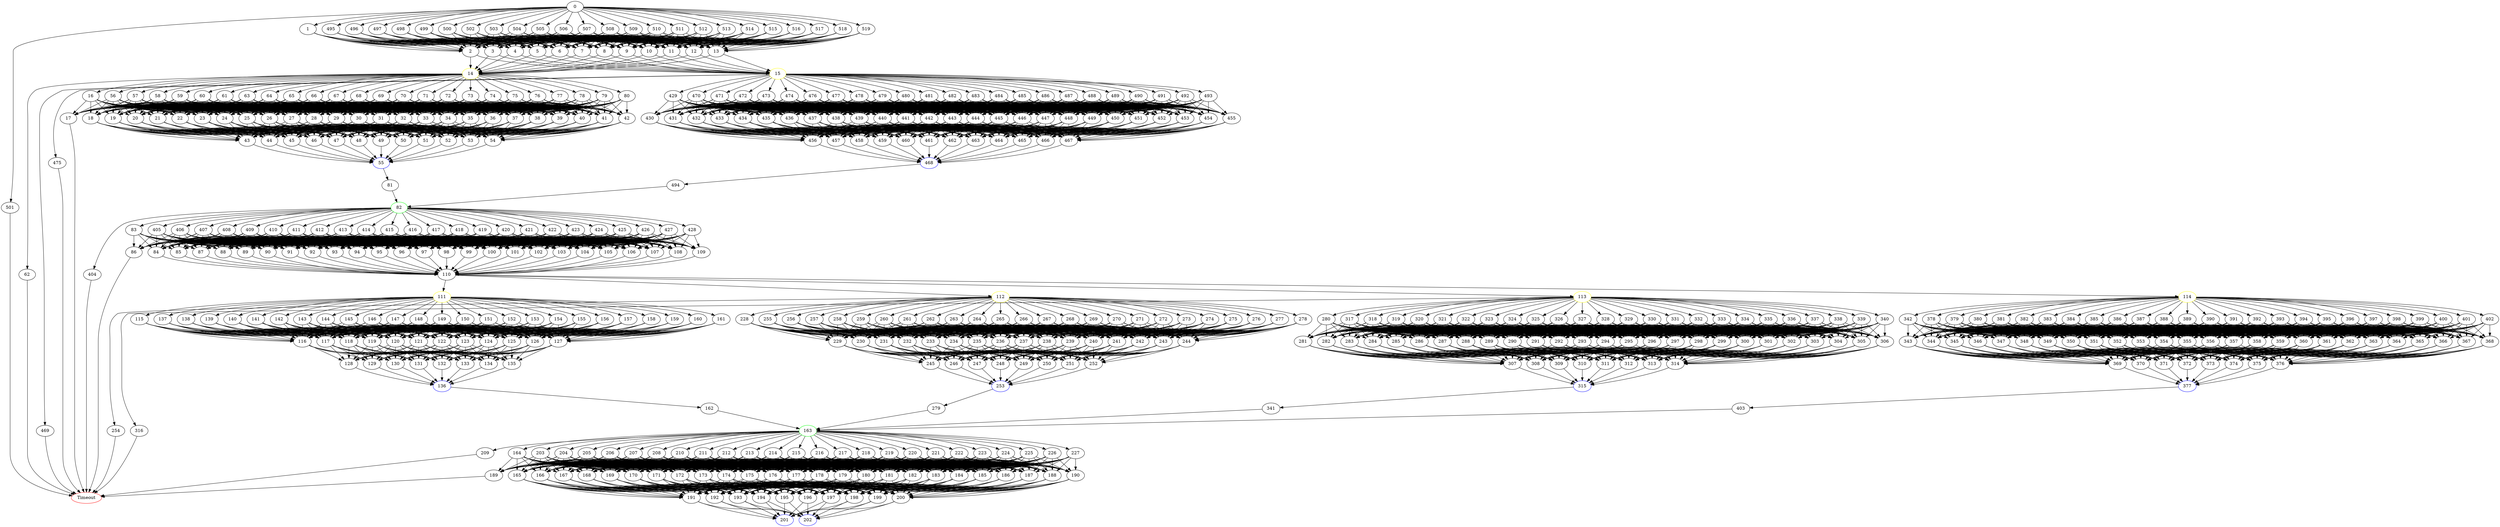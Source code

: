 digraph G {
	0 -> 1;
	0 -> 495;
	0 -> 496;
	0 -> 497;
	0 -> 498;
	0 -> 499;
	0 -> 500;
	0 -> 501;
	0 -> 502;
	0 -> 503;
	0 -> 504;
	0 -> 505;
	0 -> 506;
	0 -> 507;
	0 -> 508;
	0 -> 509;
	0 -> 510;
	0 -> 511;
	0 -> 512;
	0 -> 513;
	0 -> 514;
	0 -> 515;
	0 -> 516;
	0 -> 517;
	0 -> 518;
	0 -> 519;
	1 -> 2;
	1 -> 3;
	1 -> 4;
	1 -> 5;
	1 -> 6;
	1 -> 7;
	1 -> 8;
	1 -> 9;
	1 -> 10;
	1 -> 11;
	1 -> 12;
	1 -> 13;
	2 -> "14";
14 [color=yellow];
	2 -> "15";
15 [color=yellow];
	3 -> "14";
14 [color=yellow];
	3 -> "15";
15 [color=yellow];
	4 -> "14";
14 [color=yellow];
	4 -> "15";
15 [color=yellow];
	5 -> "14";
14 [color=yellow];
	5 -> "15";
15 [color=yellow];
	6 -> "14";
14 [color=yellow];
	6 -> "15";
15 [color=yellow];
	7 -> "14";
14 [color=yellow];
	7 -> "15";
15 [color=yellow];
	8 -> "14";
14 [color=yellow];
	8 -> "15";
15 [color=yellow];
	9 -> "14";
14 [color=yellow];
	9 -> "15";
15 [color=yellow];
	10 -> "14";
14 [color=yellow];
	10 -> "15";
15 [color=yellow];
	11 -> "14";
14 [color=yellow];
	11 -> "15";
15 [color=yellow];
	12 -> "14";
14 [color=yellow];
	12 -> "15";
15 [color=yellow];
	13 -> "14";
14 [color=yellow];
	13 -> "15";
15 [color=yellow];
	14 -> 16;
	14 -> 56;
	14 -> 57;
	14 -> 58;
	14 -> 59;
	14 -> 60;
	14 -> 61;
	14 -> 62;
	14 -> 63;
	14 -> 64;
	14 -> 65;
	14 -> 66;
	14 -> 67;
	14 -> 68;
	14 -> 69;
	14 -> 70;
	14 -> 71;
	14 -> 72;
	14 -> 73;
	14 -> 74;
	14 -> 75;
	14 -> 76;
	14 -> 77;
	14 -> 78;
	14 -> 79;
	14 -> 80;
	15 -> 429;
	15 -> 469;
	15 -> 470;
	15 -> 471;
	15 -> 472;
	15 -> 473;
	15 -> 474;
	15 -> 475;
	15 -> 476;
	15 -> 477;
	15 -> 478;
	15 -> 479;
	15 -> 480;
	15 -> 481;
	15 -> 482;
	15 -> 483;
	15 -> 484;
	15 -> 485;
	15 -> 486;
	15 -> 487;
	15 -> 488;
	15 -> 489;
	15 -> 490;
	15 -> 491;
	15 -> 492;
	15 -> 493;
	16 -> 17;
	16 -> 18;
	16 -> 19;
	16 -> 20;
	16 -> 21;
	16 -> 22;
	16 -> 23;
	16 -> 24;
	16 -> 25;
	16 -> 26;
	16 -> 27;
	16 -> 28;
	16 -> 29;
	16 -> 30;
	16 -> 31;
	16 -> 32;
	16 -> 33;
	16 -> 34;
	16 -> 35;
	16 -> 36;
	16 -> 37;
	16 -> 38;
	16 -> 39;
	16 -> 40;
	16 -> 41;
	16 -> 42;
	17 -> "Timeout";
Timeout [color=red];
	18 -> 43;
	18 -> 44;
	18 -> 45;
	18 -> 46;
	18 -> 47;
	18 -> 48;
	18 -> 49;
	18 -> 50;
	18 -> 51;
	18 -> 52;
	18 -> 53;
	18 -> 54;
	19 -> 43;
	19 -> 44;
	19 -> 45;
	19 -> 46;
	19 -> 47;
	19 -> 48;
	19 -> 49;
	19 -> 50;
	19 -> 51;
	19 -> 52;
	19 -> 53;
	19 -> 54;
	20 -> 43;
	20 -> 44;
	20 -> 45;
	20 -> 46;
	20 -> 47;
	20 -> 48;
	20 -> 49;
	20 -> 50;
	20 -> 51;
	20 -> 52;
	20 -> 53;
	20 -> 54;
	21 -> 43;
	21 -> 44;
	21 -> 45;
	21 -> 46;
	21 -> 47;
	21 -> 48;
	21 -> 49;
	21 -> 50;
	21 -> 51;
	21 -> 52;
	21 -> 53;
	21 -> 54;
	22 -> 43;
	22 -> 44;
	22 -> 45;
	22 -> 46;
	22 -> 47;
	22 -> 48;
	22 -> 49;
	22 -> 50;
	22 -> 51;
	22 -> 52;
	22 -> 53;
	22 -> 54;
	23 -> 43;
	23 -> 44;
	23 -> 45;
	23 -> 46;
	23 -> 47;
	23 -> 48;
	23 -> 49;
	23 -> 50;
	23 -> 51;
	23 -> 52;
	23 -> 53;
	23 -> 54;
	24 -> 43;
	24 -> 44;
	24 -> 45;
	24 -> 46;
	24 -> 47;
	24 -> 48;
	24 -> 49;
	24 -> 50;
	24 -> 51;
	24 -> 52;
	24 -> 53;
	24 -> 54;
	25 -> 43;
	25 -> 44;
	25 -> 45;
	25 -> 46;
	25 -> 47;
	25 -> 48;
	25 -> 49;
	25 -> 50;
	25 -> 51;
	25 -> 52;
	25 -> 53;
	25 -> 54;
	26 -> 43;
	26 -> 44;
	26 -> 45;
	26 -> 46;
	26 -> 47;
	26 -> 48;
	26 -> 49;
	26 -> 50;
	26 -> 51;
	26 -> 52;
	26 -> 53;
	26 -> 54;
	27 -> 43;
	27 -> 44;
	27 -> 45;
	27 -> 46;
	27 -> 47;
	27 -> 48;
	27 -> 49;
	27 -> 50;
	27 -> 51;
	27 -> 52;
	27 -> 53;
	27 -> 54;
	28 -> 43;
	28 -> 44;
	28 -> 45;
	28 -> 46;
	28 -> 47;
	28 -> 48;
	28 -> 49;
	28 -> 50;
	28 -> 51;
	28 -> 52;
	28 -> 53;
	28 -> 54;
	29 -> 43;
	29 -> 44;
	29 -> 45;
	29 -> 46;
	29 -> 47;
	29 -> 48;
	29 -> 49;
	29 -> 50;
	29 -> 51;
	29 -> 52;
	29 -> 53;
	29 -> 54;
	30 -> 43;
	30 -> 44;
	30 -> 45;
	30 -> 46;
	30 -> 47;
	30 -> 48;
	30 -> 49;
	30 -> 50;
	30 -> 51;
	30 -> 52;
	30 -> 53;
	30 -> 54;
	31 -> 43;
	31 -> 44;
	31 -> 45;
	31 -> 46;
	31 -> 47;
	31 -> 48;
	31 -> 49;
	31 -> 50;
	31 -> 51;
	31 -> 52;
	31 -> 53;
	31 -> 54;
	32 -> 43;
	32 -> 44;
	32 -> 45;
	32 -> 46;
	32 -> 47;
	32 -> 48;
	32 -> 49;
	32 -> 50;
	32 -> 51;
	32 -> 52;
	32 -> 53;
	32 -> 54;
	33 -> 43;
	33 -> 44;
	33 -> 45;
	33 -> 46;
	33 -> 47;
	33 -> 48;
	33 -> 49;
	33 -> 50;
	33 -> 51;
	33 -> 52;
	33 -> 53;
	33 -> 54;
	34 -> 43;
	34 -> 44;
	34 -> 45;
	34 -> 46;
	34 -> 47;
	34 -> 48;
	34 -> 49;
	34 -> 50;
	34 -> 51;
	34 -> 52;
	34 -> 53;
	34 -> 54;
	35 -> 43;
	35 -> 44;
	35 -> 45;
	35 -> 46;
	35 -> 47;
	35 -> 48;
	35 -> 49;
	35 -> 50;
	35 -> 51;
	35 -> 52;
	35 -> 53;
	35 -> 54;
	36 -> 43;
	36 -> 44;
	36 -> 45;
	36 -> 46;
	36 -> 47;
	36 -> 48;
	36 -> 49;
	36 -> 50;
	36 -> 51;
	36 -> 52;
	36 -> 53;
	36 -> 54;
	37 -> 43;
	37 -> 44;
	37 -> 45;
	37 -> 46;
	37 -> 47;
	37 -> 48;
	37 -> 49;
	37 -> 50;
	37 -> 51;
	37 -> 52;
	37 -> 53;
	37 -> 54;
	38 -> 43;
	38 -> 44;
	38 -> 45;
	38 -> 46;
	38 -> 47;
	38 -> 48;
	38 -> 49;
	38 -> 50;
	38 -> 51;
	38 -> 52;
	38 -> 53;
	38 -> 54;
	39 -> 43;
	39 -> 44;
	39 -> 45;
	39 -> 46;
	39 -> 47;
	39 -> 48;
	39 -> 49;
	39 -> 50;
	39 -> 51;
	39 -> 52;
	39 -> 53;
	39 -> 54;
	40 -> 43;
	40 -> 44;
	40 -> 45;
	40 -> 46;
	40 -> 47;
	40 -> 48;
	40 -> 49;
	40 -> 50;
	40 -> 51;
	40 -> 52;
	40 -> 53;
	40 -> 54;
	41 -> 43;
	41 -> 44;
	41 -> 45;
	41 -> 46;
	41 -> 47;
	41 -> 48;
	41 -> 49;
	41 -> 50;
	41 -> 51;
	41 -> 52;
	41 -> 53;
	41 -> 54;
	42 -> 43;
	42 -> 44;
	42 -> 45;
	42 -> 46;
	42 -> 47;
	42 -> 48;
	42 -> 49;
	42 -> 50;
	42 -> 51;
	42 -> 52;
	42 -> 53;
	42 -> 54;
	43 -> "55";
55 [color=blue];
	44 -> "55";
55 [color=blue];
	45 -> "55";
55 [color=blue];
	46 -> "55";
55 [color=blue];
	47 -> "55";
55 [color=blue];
	48 -> "55";
55 [color=blue];
	49 -> "55";
55 [color=blue];
	50 -> "55";
55 [color=blue];
	51 -> "55";
55 [color=blue];
	52 -> "55";
55 [color=blue];
	53 -> "55";
55 [color=blue];
	54 -> "55";
55 [color=blue];
	55 -> 81;
	56 -> 17;
	56 -> 18;
	56 -> 19;
	56 -> 20;
	56 -> 21;
	56 -> 22;
	56 -> 23;
	56 -> 24;
	56 -> 25;
	56 -> 26;
	56 -> 27;
	56 -> 28;
	56 -> 29;
	56 -> 30;
	56 -> 31;
	56 -> 32;
	56 -> 33;
	56 -> 34;
	56 -> 35;
	56 -> 36;
	56 -> 37;
	56 -> 38;
	56 -> 39;
	56 -> 40;
	56 -> 41;
	56 -> 42;
	57 -> 17;
	57 -> 18;
	57 -> 19;
	57 -> 20;
	57 -> 21;
	57 -> 22;
	57 -> 23;
	57 -> 24;
	57 -> 25;
	57 -> 26;
	57 -> 27;
	57 -> 28;
	57 -> 29;
	57 -> 30;
	57 -> 31;
	57 -> 32;
	57 -> 33;
	57 -> 34;
	57 -> 35;
	57 -> 36;
	57 -> 37;
	57 -> 38;
	57 -> 39;
	57 -> 40;
	57 -> 41;
	57 -> 42;
	58 -> 17;
	58 -> 18;
	58 -> 19;
	58 -> 20;
	58 -> 21;
	58 -> 22;
	58 -> 23;
	58 -> 24;
	58 -> 25;
	58 -> 26;
	58 -> 27;
	58 -> 28;
	58 -> 29;
	58 -> 30;
	58 -> 31;
	58 -> 32;
	58 -> 33;
	58 -> 34;
	58 -> 35;
	58 -> 36;
	58 -> 37;
	58 -> 38;
	58 -> 39;
	58 -> 40;
	58 -> 41;
	58 -> 42;
	59 -> 17;
	59 -> 18;
	59 -> 19;
	59 -> 20;
	59 -> 21;
	59 -> 22;
	59 -> 23;
	59 -> 24;
	59 -> 25;
	59 -> 26;
	59 -> 27;
	59 -> 28;
	59 -> 29;
	59 -> 30;
	59 -> 31;
	59 -> 32;
	59 -> 33;
	59 -> 34;
	59 -> 35;
	59 -> 36;
	59 -> 37;
	59 -> 38;
	59 -> 39;
	59 -> 40;
	59 -> 41;
	59 -> 42;
	60 -> 17;
	60 -> 18;
	60 -> 19;
	60 -> 20;
	60 -> 21;
	60 -> 22;
	60 -> 23;
	60 -> 24;
	60 -> 25;
	60 -> 26;
	60 -> 27;
	60 -> 28;
	60 -> 29;
	60 -> 30;
	60 -> 31;
	60 -> 32;
	60 -> 33;
	60 -> 34;
	60 -> 35;
	60 -> 36;
	60 -> 37;
	60 -> 38;
	60 -> 39;
	60 -> 40;
	60 -> 41;
	60 -> 42;
	61 -> 17;
	61 -> 18;
	61 -> 19;
	61 -> 20;
	61 -> 21;
	61 -> 22;
	61 -> 23;
	61 -> 24;
	61 -> 25;
	61 -> 26;
	61 -> 27;
	61 -> 28;
	61 -> 29;
	61 -> 30;
	61 -> 31;
	61 -> 32;
	61 -> 33;
	61 -> 34;
	61 -> 35;
	61 -> 36;
	61 -> 37;
	61 -> 38;
	61 -> 39;
	61 -> 40;
	61 -> 41;
	61 -> 42;
	62 -> "Timeout";
Timeout [color=red];
	63 -> 17;
	63 -> 18;
	63 -> 19;
	63 -> 20;
	63 -> 21;
	63 -> 22;
	63 -> 23;
	63 -> 24;
	63 -> 25;
	63 -> 26;
	63 -> 27;
	63 -> 28;
	63 -> 29;
	63 -> 30;
	63 -> 31;
	63 -> 32;
	63 -> 33;
	63 -> 34;
	63 -> 35;
	63 -> 36;
	63 -> 37;
	63 -> 38;
	63 -> 39;
	63 -> 40;
	63 -> 41;
	63 -> 42;
	64 -> 17;
	64 -> 18;
	64 -> 19;
	64 -> 20;
	64 -> 21;
	64 -> 22;
	64 -> 23;
	64 -> 24;
	64 -> 25;
	64 -> 26;
	64 -> 27;
	64 -> 28;
	64 -> 29;
	64 -> 30;
	64 -> 31;
	64 -> 32;
	64 -> 33;
	64 -> 34;
	64 -> 35;
	64 -> 36;
	64 -> 37;
	64 -> 38;
	64 -> 39;
	64 -> 40;
	64 -> 41;
	64 -> 42;
	65 -> 17;
	65 -> 18;
	65 -> 19;
	65 -> 20;
	65 -> 21;
	65 -> 22;
	65 -> 23;
	65 -> 24;
	65 -> 25;
	65 -> 26;
	65 -> 27;
	65 -> 28;
	65 -> 29;
	65 -> 30;
	65 -> 31;
	65 -> 32;
	65 -> 33;
	65 -> 34;
	65 -> 35;
	65 -> 36;
	65 -> 37;
	65 -> 38;
	65 -> 39;
	65 -> 40;
	65 -> 41;
	65 -> 42;
	66 -> 17;
	66 -> 18;
	66 -> 19;
	66 -> 20;
	66 -> 21;
	66 -> 22;
	66 -> 23;
	66 -> 24;
	66 -> 25;
	66 -> 26;
	66 -> 27;
	66 -> 28;
	66 -> 29;
	66 -> 30;
	66 -> 31;
	66 -> 32;
	66 -> 33;
	66 -> 34;
	66 -> 35;
	66 -> 36;
	66 -> 37;
	66 -> 38;
	66 -> 39;
	66 -> 40;
	66 -> 41;
	66 -> 42;
	67 -> 17;
	67 -> 18;
	67 -> 19;
	67 -> 20;
	67 -> 21;
	67 -> 22;
	67 -> 23;
	67 -> 24;
	67 -> 25;
	67 -> 26;
	67 -> 27;
	67 -> 28;
	67 -> 29;
	67 -> 30;
	67 -> 31;
	67 -> 32;
	67 -> 33;
	67 -> 34;
	67 -> 35;
	67 -> 36;
	67 -> 37;
	67 -> 38;
	67 -> 39;
	67 -> 40;
	67 -> 41;
	67 -> 42;
	68 -> 17;
	68 -> 18;
	68 -> 19;
	68 -> 20;
	68 -> 21;
	68 -> 22;
	68 -> 23;
	68 -> 24;
	68 -> 25;
	68 -> 26;
	68 -> 27;
	68 -> 28;
	68 -> 29;
	68 -> 30;
	68 -> 31;
	68 -> 32;
	68 -> 33;
	68 -> 34;
	68 -> 35;
	68 -> 36;
	68 -> 37;
	68 -> 38;
	68 -> 39;
	68 -> 40;
	68 -> 41;
	68 -> 42;
	69 -> 17;
	69 -> 18;
	69 -> 19;
	69 -> 20;
	69 -> 21;
	69 -> 22;
	69 -> 23;
	69 -> 24;
	69 -> 25;
	69 -> 26;
	69 -> 27;
	69 -> 28;
	69 -> 29;
	69 -> 30;
	69 -> 31;
	69 -> 32;
	69 -> 33;
	69 -> 34;
	69 -> 35;
	69 -> 36;
	69 -> 37;
	69 -> 38;
	69 -> 39;
	69 -> 40;
	69 -> 41;
	69 -> 42;
	70 -> 17;
	70 -> 18;
	70 -> 19;
	70 -> 20;
	70 -> 21;
	70 -> 22;
	70 -> 23;
	70 -> 24;
	70 -> 25;
	70 -> 26;
	70 -> 27;
	70 -> 28;
	70 -> 29;
	70 -> 30;
	70 -> 31;
	70 -> 32;
	70 -> 33;
	70 -> 34;
	70 -> 35;
	70 -> 36;
	70 -> 37;
	70 -> 38;
	70 -> 39;
	70 -> 40;
	70 -> 41;
	70 -> 42;
	71 -> 17;
	71 -> 18;
	71 -> 19;
	71 -> 20;
	71 -> 21;
	71 -> 22;
	71 -> 23;
	71 -> 24;
	71 -> 25;
	71 -> 26;
	71 -> 27;
	71 -> 28;
	71 -> 29;
	71 -> 30;
	71 -> 31;
	71 -> 32;
	71 -> 33;
	71 -> 34;
	71 -> 35;
	71 -> 36;
	71 -> 37;
	71 -> 38;
	71 -> 39;
	71 -> 40;
	71 -> 41;
	71 -> 42;
	72 -> 17;
	72 -> 18;
	72 -> 19;
	72 -> 20;
	72 -> 21;
	72 -> 22;
	72 -> 23;
	72 -> 24;
	72 -> 25;
	72 -> 26;
	72 -> 27;
	72 -> 28;
	72 -> 29;
	72 -> 30;
	72 -> 31;
	72 -> 32;
	72 -> 33;
	72 -> 34;
	72 -> 35;
	72 -> 36;
	72 -> 37;
	72 -> 38;
	72 -> 39;
	72 -> 40;
	72 -> 41;
	72 -> 42;
	73 -> 17;
	73 -> 18;
	73 -> 19;
	73 -> 20;
	73 -> 21;
	73 -> 22;
	73 -> 23;
	73 -> 24;
	73 -> 25;
	73 -> 26;
	73 -> 27;
	73 -> 28;
	73 -> 29;
	73 -> 30;
	73 -> 31;
	73 -> 32;
	73 -> 33;
	73 -> 34;
	73 -> 35;
	73 -> 36;
	73 -> 37;
	73 -> 38;
	73 -> 39;
	73 -> 40;
	73 -> 41;
	73 -> 42;
	74 -> 17;
	74 -> 18;
	74 -> 19;
	74 -> 20;
	74 -> 21;
	74 -> 22;
	74 -> 23;
	74 -> 24;
	74 -> 25;
	74 -> 26;
	74 -> 27;
	74 -> 28;
	74 -> 29;
	74 -> 30;
	74 -> 31;
	74 -> 32;
	74 -> 33;
	74 -> 34;
	74 -> 35;
	74 -> 36;
	74 -> 37;
	74 -> 38;
	74 -> 39;
	74 -> 40;
	74 -> 41;
	74 -> 42;
	75 -> 17;
	75 -> 18;
	75 -> 19;
	75 -> 20;
	75 -> 21;
	75 -> 22;
	75 -> 23;
	75 -> 24;
	75 -> 25;
	75 -> 26;
	75 -> 27;
	75 -> 28;
	75 -> 29;
	75 -> 30;
	75 -> 31;
	75 -> 32;
	75 -> 33;
	75 -> 34;
	75 -> 35;
	75 -> 36;
	75 -> 37;
	75 -> 38;
	75 -> 39;
	75 -> 40;
	75 -> 41;
	75 -> 42;
	76 -> 17;
	76 -> 18;
	76 -> 19;
	76 -> 20;
	76 -> 21;
	76 -> 22;
	76 -> 23;
	76 -> 24;
	76 -> 25;
	76 -> 26;
	76 -> 27;
	76 -> 28;
	76 -> 29;
	76 -> 30;
	76 -> 31;
	76 -> 32;
	76 -> 33;
	76 -> 34;
	76 -> 35;
	76 -> 36;
	76 -> 37;
	76 -> 38;
	76 -> 39;
	76 -> 40;
	76 -> 41;
	76 -> 42;
	77 -> 17;
	77 -> 18;
	77 -> 19;
	77 -> 20;
	77 -> 21;
	77 -> 22;
	77 -> 23;
	77 -> 24;
	77 -> 25;
	77 -> 26;
	77 -> 27;
	77 -> 28;
	77 -> 29;
	77 -> 30;
	77 -> 31;
	77 -> 32;
	77 -> 33;
	77 -> 34;
	77 -> 35;
	77 -> 36;
	77 -> 37;
	77 -> 38;
	77 -> 39;
	77 -> 40;
	77 -> 41;
	77 -> 42;
	78 -> 17;
	78 -> 18;
	78 -> 19;
	78 -> 20;
	78 -> 21;
	78 -> 22;
	78 -> 23;
	78 -> 24;
	78 -> 25;
	78 -> 26;
	78 -> 27;
	78 -> 28;
	78 -> 29;
	78 -> 30;
	78 -> 31;
	78 -> 32;
	78 -> 33;
	78 -> 34;
	78 -> 35;
	78 -> 36;
	78 -> 37;
	78 -> 38;
	78 -> 39;
	78 -> 40;
	78 -> 41;
	78 -> 42;
	79 -> 17;
	79 -> 18;
	79 -> 19;
	79 -> 20;
	79 -> 21;
	79 -> 22;
	79 -> 23;
	79 -> 24;
	79 -> 25;
	79 -> 26;
	79 -> 27;
	79 -> 28;
	79 -> 29;
	79 -> 30;
	79 -> 31;
	79 -> 32;
	79 -> 33;
	79 -> 34;
	79 -> 35;
	79 -> 36;
	79 -> 37;
	79 -> 38;
	79 -> 39;
	79 -> 40;
	79 -> 41;
	79 -> 42;
	80 -> 17;
	80 -> 18;
	80 -> 19;
	80 -> 20;
	80 -> 21;
	80 -> 22;
	80 -> 23;
	80 -> 24;
	80 -> 25;
	80 -> 26;
	80 -> 27;
	80 -> 28;
	80 -> 29;
	80 -> 30;
	80 -> 31;
	80 -> 32;
	80 -> 33;
	80 -> 34;
	80 -> 35;
	80 -> 36;
	80 -> 37;
	80 -> 38;
	80 -> 39;
	80 -> 40;
	80 -> 41;
	80 -> 42;
	81 -> "82";
82 [color=green];
	82 -> 83;
	82 -> 404;
	82 -> 405;
	82 -> 406;
	82 -> 407;
	82 -> 408;
	82 -> 409;
	82 -> 410;
	82 -> 411;
	82 -> 412;
	82 -> 413;
	82 -> 414;
	82 -> 415;
	82 -> 416;
	82 -> 417;
	82 -> 418;
	82 -> 419;
	82 -> 420;
	82 -> 421;
	82 -> 422;
	82 -> 423;
	82 -> 424;
	82 -> 425;
	82 -> 426;
	82 -> 427;
	82 -> 428;
	83 -> 84;
	83 -> 85;
	83 -> 86;
	83 -> 87;
	83 -> 88;
	83 -> 89;
	83 -> 90;
	83 -> 91;
	83 -> 92;
	83 -> 93;
	83 -> 94;
	83 -> 95;
	83 -> 96;
	83 -> 97;
	83 -> 98;
	83 -> 99;
	83 -> 100;
	83 -> 101;
	83 -> 102;
	83 -> 103;
	83 -> 104;
	83 -> 105;
	83 -> 106;
	83 -> 107;
	83 -> 108;
	83 -> 109;
	84 -> 110;
	85 -> 110;
	86 -> "Timeout";
Timeout [color=red];
	87 -> 110;
	88 -> 110;
	89 -> 110;
	90 -> 110;
	91 -> 110;
	92 -> 110;
	93 -> 110;
	94 -> 110;
	95 -> 110;
	96 -> 110;
	97 -> 110;
	98 -> 110;
	99 -> 110;
	100 -> 110;
	101 -> 110;
	102 -> 110;
	103 -> 110;
	104 -> 110;
	105 -> 110;
	106 -> 110;
	107 -> 110;
	108 -> 110;
	109 -> 110;
	110 -> "111";
111 [color=yellow];
	110 -> "112";
112 [color=yellow];
	110 -> "113";
113 [color=yellow];
	110 -> "114";
114 [color=yellow];
	111 -> 115;
	111 -> 137;
	111 -> 138;
	111 -> 139;
	111 -> 140;
	111 -> 141;
	111 -> 142;
	111 -> 143;
	111 -> 144;
	111 -> 145;
	111 -> 146;
	111 -> 147;
	111 -> 148;
	111 -> 149;
	111 -> 150;
	111 -> 151;
	111 -> 152;
	111 -> 153;
	111 -> 154;
	111 -> 155;
	111 -> 156;
	111 -> 157;
	111 -> 158;
	111 -> 159;
	111 -> 160;
	111 -> 161;
	112 -> 228;
	112 -> 254;
	112 -> 255;
	112 -> 256;
	112 -> 257;
	112 -> 258;
	112 -> 259;
	112 -> 260;
	112 -> 261;
	112 -> 262;
	112 -> 263;
	112 -> 264;
	112 -> 265;
	112 -> 266;
	112 -> 267;
	112 -> 268;
	112 -> 269;
	112 -> 270;
	112 -> 271;
	112 -> 272;
	112 -> 273;
	112 -> 274;
	112 -> 275;
	112 -> 276;
	112 -> 277;
	112 -> 278;
	113 -> 280;
	113 -> 316;
	113 -> 317;
	113 -> 318;
	113 -> 319;
	113 -> 320;
	113 -> 321;
	113 -> 322;
	113 -> 323;
	113 -> 324;
	113 -> 325;
	113 -> 326;
	113 -> 327;
	113 -> 328;
	113 -> 329;
	113 -> 330;
	113 -> 331;
	113 -> 332;
	113 -> 333;
	113 -> 334;
	113 -> 335;
	113 -> 336;
	113 -> 337;
	113 -> 338;
	113 -> 339;
	113 -> 340;
	114 -> 342;
	114 -> 378;
	114 -> 379;
	114 -> 380;
	114 -> 381;
	114 -> 382;
	114 -> 383;
	114 -> 384;
	114 -> 385;
	114 -> 386;
	114 -> 387;
	114 -> 388;
	114 -> 389;
	114 -> 390;
	114 -> 391;
	114 -> 392;
	114 -> 393;
	114 -> 394;
	114 -> 395;
	114 -> 396;
	114 -> 397;
	114 -> 398;
	114 -> 399;
	114 -> 400;
	114 -> 401;
	114 -> 402;
	115 -> 116;
	115 -> 117;
	115 -> 118;
	115 -> 119;
	115 -> 120;
	115 -> 121;
	115 -> 122;
	115 -> 123;
	115 -> 124;
	115 -> 125;
	115 -> 126;
	115 -> 127;
	116 -> 128;
	116 -> 129;
	116 -> 130;
	116 -> 131;
	116 -> 132;
	116 -> 133;
	116 -> 134;
	116 -> 135;
	117 -> 128;
	117 -> 129;
	117 -> 130;
	117 -> 131;
	117 -> 132;
	117 -> 133;
	117 -> 134;
	117 -> 135;
	118 -> 128;
	118 -> 129;
	118 -> 130;
	118 -> 131;
	118 -> 132;
	118 -> 133;
	118 -> 134;
	118 -> 135;
	119 -> 128;
	119 -> 129;
	119 -> 130;
	119 -> 131;
	119 -> 132;
	119 -> 133;
	119 -> 134;
	119 -> 135;
	120 -> 128;
	120 -> 129;
	120 -> 130;
	120 -> 131;
	120 -> 132;
	120 -> 133;
	120 -> 134;
	120 -> 135;
	121 -> 128;
	121 -> 129;
	121 -> 130;
	121 -> 131;
	121 -> 132;
	121 -> 133;
	121 -> 134;
	121 -> 135;
	122 -> 128;
	122 -> 129;
	122 -> 130;
	122 -> 131;
	122 -> 132;
	122 -> 133;
	122 -> 134;
	122 -> 135;
	123 -> 128;
	123 -> 129;
	123 -> 130;
	123 -> 131;
	123 -> 132;
	123 -> 133;
	123 -> 134;
	123 -> 135;
	124 -> 128;
	124 -> 129;
	124 -> 130;
	124 -> 131;
	124 -> 132;
	124 -> 133;
	124 -> 134;
	124 -> 135;
	125 -> 128;
	125 -> 129;
	125 -> 130;
	125 -> 131;
	125 -> 132;
	125 -> 133;
	125 -> 134;
	125 -> 135;
	126 -> 128;
	126 -> 129;
	126 -> 130;
	126 -> 131;
	126 -> 132;
	126 -> 133;
	126 -> 134;
	126 -> 135;
	127 -> 128;
	127 -> 129;
	127 -> 130;
	127 -> 131;
	127 -> 132;
	127 -> 133;
	127 -> 134;
	127 -> 135;
	128 -> "136";
136 [color=blue];
	129 -> "136";
136 [color=blue];
	130 -> "136";
136 [color=blue];
	131 -> "136";
136 [color=blue];
	132 -> "136";
136 [color=blue];
	133 -> "136";
136 [color=blue];
	134 -> "136";
136 [color=blue];
	135 -> "136";
136 [color=blue];
	136 -> 162;
	137 -> 116;
	137 -> 117;
	137 -> 118;
	137 -> 119;
	137 -> 120;
	137 -> 121;
	137 -> 122;
	137 -> 123;
	137 -> 124;
	137 -> 125;
	137 -> 126;
	137 -> 127;
	138 -> 116;
	138 -> 117;
	138 -> 118;
	138 -> 119;
	138 -> 120;
	138 -> 121;
	138 -> 122;
	138 -> 123;
	138 -> 124;
	138 -> 125;
	138 -> 126;
	138 -> 127;
	139 -> 116;
	139 -> 117;
	139 -> 118;
	139 -> 119;
	139 -> 120;
	139 -> 121;
	139 -> 122;
	139 -> 123;
	139 -> 124;
	139 -> 125;
	139 -> 126;
	139 -> 127;
	140 -> 116;
	140 -> 117;
	140 -> 118;
	140 -> 119;
	140 -> 120;
	140 -> 121;
	140 -> 122;
	140 -> 123;
	140 -> 124;
	140 -> 125;
	140 -> 126;
	140 -> 127;
	141 -> 116;
	141 -> 117;
	141 -> 118;
	141 -> 119;
	141 -> 120;
	141 -> 121;
	141 -> 122;
	141 -> 123;
	141 -> 124;
	141 -> 125;
	141 -> 126;
	141 -> 127;
	142 -> 116;
	142 -> 117;
	142 -> 118;
	142 -> 119;
	142 -> 120;
	142 -> 121;
	142 -> 122;
	142 -> 123;
	142 -> 124;
	142 -> 125;
	142 -> 126;
	142 -> 127;
	143 -> 116;
	143 -> 117;
	143 -> 118;
	143 -> 119;
	143 -> 120;
	143 -> 121;
	143 -> 122;
	143 -> 123;
	143 -> 124;
	143 -> 125;
	143 -> 126;
	143 -> 127;
	144 -> 116;
	144 -> 117;
	144 -> 118;
	144 -> 119;
	144 -> 120;
	144 -> 121;
	144 -> 122;
	144 -> 123;
	144 -> 124;
	144 -> 125;
	144 -> 126;
	144 -> 127;
	145 -> 116;
	145 -> 117;
	145 -> 118;
	145 -> 119;
	145 -> 120;
	145 -> 121;
	145 -> 122;
	145 -> 123;
	145 -> 124;
	145 -> 125;
	145 -> 126;
	145 -> 127;
	146 -> 116;
	146 -> 117;
	146 -> 118;
	146 -> 119;
	146 -> 120;
	146 -> 121;
	146 -> 122;
	146 -> 123;
	146 -> 124;
	146 -> 125;
	146 -> 126;
	146 -> 127;
	147 -> 116;
	147 -> 117;
	147 -> 118;
	147 -> 119;
	147 -> 120;
	147 -> 121;
	147 -> 122;
	147 -> 123;
	147 -> 124;
	147 -> 125;
	147 -> 126;
	147 -> 127;
	148 -> 116;
	148 -> 117;
	148 -> 118;
	148 -> 119;
	148 -> 120;
	148 -> 121;
	148 -> 122;
	148 -> 123;
	148 -> 124;
	148 -> 125;
	148 -> 126;
	148 -> 127;
	149 -> 116;
	149 -> 117;
	149 -> 118;
	149 -> 119;
	149 -> 120;
	149 -> 121;
	149 -> 122;
	149 -> 123;
	149 -> 124;
	149 -> 125;
	149 -> 126;
	149 -> 127;
	150 -> 116;
	150 -> 117;
	150 -> 118;
	150 -> 119;
	150 -> 120;
	150 -> 121;
	150 -> 122;
	150 -> 123;
	150 -> 124;
	150 -> 125;
	150 -> 126;
	150 -> 127;
	151 -> 116;
	151 -> 117;
	151 -> 118;
	151 -> 119;
	151 -> 120;
	151 -> 121;
	151 -> 122;
	151 -> 123;
	151 -> 124;
	151 -> 125;
	151 -> 126;
	151 -> 127;
	152 -> 116;
	152 -> 117;
	152 -> 118;
	152 -> 119;
	152 -> 120;
	152 -> 121;
	152 -> 122;
	152 -> 123;
	152 -> 124;
	152 -> 125;
	152 -> 126;
	152 -> 127;
	153 -> 116;
	153 -> 117;
	153 -> 118;
	153 -> 119;
	153 -> 120;
	153 -> 121;
	153 -> 122;
	153 -> 123;
	153 -> 124;
	153 -> 125;
	153 -> 126;
	153 -> 127;
	154 -> 116;
	154 -> 117;
	154 -> 118;
	154 -> 119;
	154 -> 120;
	154 -> 121;
	154 -> 122;
	154 -> 123;
	154 -> 124;
	154 -> 125;
	154 -> 126;
	154 -> 127;
	155 -> 116;
	155 -> 117;
	155 -> 118;
	155 -> 119;
	155 -> 120;
	155 -> 121;
	155 -> 122;
	155 -> 123;
	155 -> 124;
	155 -> 125;
	155 -> 126;
	155 -> 127;
	156 -> 116;
	156 -> 117;
	156 -> 118;
	156 -> 119;
	156 -> 120;
	156 -> 121;
	156 -> 122;
	156 -> 123;
	156 -> 124;
	156 -> 125;
	156 -> 126;
	156 -> 127;
	157 -> 116;
	157 -> 117;
	157 -> 118;
	157 -> 119;
	157 -> 120;
	157 -> 121;
	157 -> 122;
	157 -> 123;
	157 -> 124;
	157 -> 125;
	157 -> 126;
	157 -> 127;
	158 -> 116;
	158 -> 117;
	158 -> 118;
	158 -> 119;
	158 -> 120;
	158 -> 121;
	158 -> 122;
	158 -> 123;
	158 -> 124;
	158 -> 125;
	158 -> 126;
	158 -> 127;
	159 -> 116;
	159 -> 117;
	159 -> 118;
	159 -> 119;
	159 -> 120;
	159 -> 121;
	159 -> 122;
	159 -> 123;
	159 -> 124;
	159 -> 125;
	159 -> 126;
	159 -> 127;
	160 -> 116;
	160 -> 117;
	160 -> 118;
	160 -> 119;
	160 -> 120;
	160 -> 121;
	160 -> 122;
	160 -> 123;
	160 -> 124;
	160 -> 125;
	160 -> 126;
	160 -> 127;
	161 -> 116;
	161 -> 117;
	161 -> 118;
	161 -> 119;
	161 -> 120;
	161 -> 121;
	161 -> 122;
	161 -> 123;
	161 -> 124;
	161 -> 125;
	161 -> 126;
	161 -> 127;
	162 -> "163";
163 [color=green];
	163 -> 164;
	163 -> 203;
	163 -> 204;
	163 -> 205;
	163 -> 206;
	163 -> 207;
	163 -> 208;
	163 -> 209;
	163 -> 210;
	163 -> 211;
	163 -> 212;
	163 -> 213;
	163 -> 214;
	163 -> 215;
	163 -> 216;
	163 -> 217;
	163 -> 218;
	163 -> 219;
	163 -> 220;
	163 -> 221;
	163 -> 222;
	163 -> 223;
	163 -> 224;
	163 -> 225;
	163 -> 226;
	163 -> 227;
	164 -> 165;
	164 -> 166;
	164 -> 167;
	164 -> 168;
	164 -> 169;
	164 -> 170;
	164 -> 171;
	164 -> 172;
	164 -> 173;
	164 -> 174;
	164 -> 175;
	164 -> 176;
	164 -> 177;
	164 -> 178;
	164 -> 179;
	164 -> 180;
	164 -> 181;
	164 -> 182;
	164 -> 183;
	164 -> 184;
	164 -> 185;
	164 -> 186;
	164 -> 187;
	164 -> 188;
	164 -> 189;
	164 -> 190;
	165 -> 191;
	165 -> 192;
	165 -> 193;
	165 -> 194;
	165 -> 195;
	165 -> 196;
	165 -> 197;
	165 -> 198;
	165 -> 199;
	165 -> 200;
	166 -> 191;
	166 -> 192;
	166 -> 193;
	166 -> 194;
	166 -> 195;
	166 -> 196;
	166 -> 197;
	166 -> 198;
	166 -> 199;
	166 -> 200;
	167 -> 191;
	167 -> 192;
	167 -> 193;
	167 -> 194;
	167 -> 195;
	167 -> 196;
	167 -> 197;
	167 -> 198;
	167 -> 199;
	167 -> 200;
	168 -> 191;
	168 -> 192;
	168 -> 193;
	168 -> 194;
	168 -> 195;
	168 -> 196;
	168 -> 197;
	168 -> 198;
	168 -> 199;
	168 -> 200;
	169 -> 191;
	169 -> 192;
	169 -> 193;
	169 -> 194;
	169 -> 195;
	169 -> 196;
	169 -> 197;
	169 -> 198;
	169 -> 199;
	169 -> 200;
	170 -> 191;
	170 -> 192;
	170 -> 193;
	170 -> 194;
	170 -> 195;
	170 -> 196;
	170 -> 197;
	170 -> 198;
	170 -> 199;
	170 -> 200;
	171 -> 191;
	171 -> 192;
	171 -> 193;
	171 -> 194;
	171 -> 195;
	171 -> 196;
	171 -> 197;
	171 -> 198;
	171 -> 199;
	171 -> 200;
	172 -> 191;
	172 -> 192;
	172 -> 193;
	172 -> 194;
	172 -> 195;
	172 -> 196;
	172 -> 197;
	172 -> 198;
	172 -> 199;
	172 -> 200;
	173 -> 191;
	173 -> 192;
	173 -> 193;
	173 -> 194;
	173 -> 195;
	173 -> 196;
	173 -> 197;
	173 -> 198;
	173 -> 199;
	173 -> 200;
	174 -> 191;
	174 -> 192;
	174 -> 193;
	174 -> 194;
	174 -> 195;
	174 -> 196;
	174 -> 197;
	174 -> 198;
	174 -> 199;
	174 -> 200;
	175 -> 191;
	175 -> 192;
	175 -> 193;
	175 -> 194;
	175 -> 195;
	175 -> 196;
	175 -> 197;
	175 -> 198;
	175 -> 199;
	175 -> 200;
	176 -> 191;
	176 -> 192;
	176 -> 193;
	176 -> 194;
	176 -> 195;
	176 -> 196;
	176 -> 197;
	176 -> 198;
	176 -> 199;
	176 -> 200;
	177 -> 191;
	177 -> 192;
	177 -> 193;
	177 -> 194;
	177 -> 195;
	177 -> 196;
	177 -> 197;
	177 -> 198;
	177 -> 199;
	177 -> 200;
	178 -> 191;
	178 -> 192;
	178 -> 193;
	178 -> 194;
	178 -> 195;
	178 -> 196;
	178 -> 197;
	178 -> 198;
	178 -> 199;
	178 -> 200;
	179 -> 191;
	179 -> 192;
	179 -> 193;
	179 -> 194;
	179 -> 195;
	179 -> 196;
	179 -> 197;
	179 -> 198;
	179 -> 199;
	179 -> 200;
	180 -> 191;
	180 -> 192;
	180 -> 193;
	180 -> 194;
	180 -> 195;
	180 -> 196;
	180 -> 197;
	180 -> 198;
	180 -> 199;
	180 -> 200;
	181 -> 191;
	181 -> 192;
	181 -> 193;
	181 -> 194;
	181 -> 195;
	181 -> 196;
	181 -> 197;
	181 -> 198;
	181 -> 199;
	181 -> 200;
	182 -> 191;
	182 -> 192;
	182 -> 193;
	182 -> 194;
	182 -> 195;
	182 -> 196;
	182 -> 197;
	182 -> 198;
	182 -> 199;
	182 -> 200;
	183 -> 191;
	183 -> 192;
	183 -> 193;
	183 -> 194;
	183 -> 195;
	183 -> 196;
	183 -> 197;
	183 -> 198;
	183 -> 199;
	183 -> 200;
	184 -> 191;
	184 -> 192;
	184 -> 193;
	184 -> 194;
	184 -> 195;
	184 -> 196;
	184 -> 197;
	184 -> 198;
	184 -> 199;
	184 -> 200;
	185 -> 191;
	185 -> 192;
	185 -> 193;
	185 -> 194;
	185 -> 195;
	185 -> 196;
	185 -> 197;
	185 -> 198;
	185 -> 199;
	185 -> 200;
	186 -> 191;
	186 -> 192;
	186 -> 193;
	186 -> 194;
	186 -> 195;
	186 -> 196;
	186 -> 197;
	186 -> 198;
	186 -> 199;
	186 -> 200;
	187 -> 191;
	187 -> 192;
	187 -> 193;
	187 -> 194;
	187 -> 195;
	187 -> 196;
	187 -> 197;
	187 -> 198;
	187 -> 199;
	187 -> 200;
	188 -> 191;
	188 -> 192;
	188 -> 193;
	188 -> 194;
	188 -> 195;
	188 -> 196;
	188 -> 197;
	188 -> 198;
	188 -> 199;
	188 -> 200;
	189 -> "Timeout";
Timeout [color=red];
	190 -> 191;
	190 -> 192;
	190 -> 193;
	190 -> 194;
	190 -> 195;
	190 -> 196;
	190 -> 197;
	190 -> 198;
	190 -> 199;
	190 -> 200;
	191 -> "201";
201 [color=blue];
	191 -> "202";
202 [color=blue];
	192 -> "201";
201 [color=blue];
	192 -> "202";
202 [color=blue];
	193 -> "201";
201 [color=blue];
	193 -> "202";
202 [color=blue];
	194 -> "201";
201 [color=blue];
	194 -> "202";
202 [color=blue];
	195 -> "201";
201 [color=blue];
	195 -> "202";
202 [color=blue];
	196 -> "201";
201 [color=blue];
	196 -> "202";
202 [color=blue];
	197 -> "201";
201 [color=blue];
	197 -> "202";
202 [color=blue];
	198 -> "201";
201 [color=blue];
	198 -> "202";
202 [color=blue];
	199 -> "201";
201 [color=blue];
	199 -> "202";
202 [color=blue];
	200 -> "201";
201 [color=blue];
	200 -> "202";
202 [color=blue];
	203 -> 165;
	203 -> 166;
	203 -> 167;
	203 -> 168;
	203 -> 169;
	203 -> 170;
	203 -> 171;
	203 -> 172;
	203 -> 173;
	203 -> 174;
	203 -> 175;
	203 -> 176;
	203 -> 177;
	203 -> 178;
	203 -> 179;
	203 -> 180;
	203 -> 181;
	203 -> 182;
	203 -> 183;
	203 -> 184;
	203 -> 185;
	203 -> 186;
	203 -> 187;
	203 -> 188;
	203 -> 189;
	203 -> 190;
	204 -> 165;
	204 -> 166;
	204 -> 167;
	204 -> 168;
	204 -> 169;
	204 -> 170;
	204 -> 171;
	204 -> 172;
	204 -> 173;
	204 -> 174;
	204 -> 175;
	204 -> 176;
	204 -> 177;
	204 -> 178;
	204 -> 179;
	204 -> 180;
	204 -> 181;
	204 -> 182;
	204 -> 183;
	204 -> 184;
	204 -> 185;
	204 -> 186;
	204 -> 187;
	204 -> 188;
	204 -> 189;
	204 -> 190;
	205 -> 165;
	205 -> 166;
	205 -> 167;
	205 -> 168;
	205 -> 169;
	205 -> 170;
	205 -> 171;
	205 -> 172;
	205 -> 173;
	205 -> 174;
	205 -> 175;
	205 -> 176;
	205 -> 177;
	205 -> 178;
	205 -> 179;
	205 -> 180;
	205 -> 181;
	205 -> 182;
	205 -> 183;
	205 -> 184;
	205 -> 185;
	205 -> 186;
	205 -> 187;
	205 -> 188;
	205 -> 189;
	205 -> 190;
	206 -> 165;
	206 -> 166;
	206 -> 167;
	206 -> 168;
	206 -> 169;
	206 -> 170;
	206 -> 171;
	206 -> 172;
	206 -> 173;
	206 -> 174;
	206 -> 175;
	206 -> 176;
	206 -> 177;
	206 -> 178;
	206 -> 179;
	206 -> 180;
	206 -> 181;
	206 -> 182;
	206 -> 183;
	206 -> 184;
	206 -> 185;
	206 -> 186;
	206 -> 187;
	206 -> 188;
	206 -> 189;
	206 -> 190;
	207 -> 165;
	207 -> 166;
	207 -> 167;
	207 -> 168;
	207 -> 169;
	207 -> 170;
	207 -> 171;
	207 -> 172;
	207 -> 173;
	207 -> 174;
	207 -> 175;
	207 -> 176;
	207 -> 177;
	207 -> 178;
	207 -> 179;
	207 -> 180;
	207 -> 181;
	207 -> 182;
	207 -> 183;
	207 -> 184;
	207 -> 185;
	207 -> 186;
	207 -> 187;
	207 -> 188;
	207 -> 189;
	207 -> 190;
	208 -> 165;
	208 -> 166;
	208 -> 167;
	208 -> 168;
	208 -> 169;
	208 -> 170;
	208 -> 171;
	208 -> 172;
	208 -> 173;
	208 -> 174;
	208 -> 175;
	208 -> 176;
	208 -> 177;
	208 -> 178;
	208 -> 179;
	208 -> 180;
	208 -> 181;
	208 -> 182;
	208 -> 183;
	208 -> 184;
	208 -> 185;
	208 -> 186;
	208 -> 187;
	208 -> 188;
	208 -> 189;
	208 -> 190;
	209 -> "Timeout";
Timeout [color=red];
	210 -> 165;
	210 -> 166;
	210 -> 167;
	210 -> 168;
	210 -> 169;
	210 -> 170;
	210 -> 171;
	210 -> 172;
	210 -> 173;
	210 -> 174;
	210 -> 175;
	210 -> 176;
	210 -> 177;
	210 -> 178;
	210 -> 179;
	210 -> 180;
	210 -> 181;
	210 -> 182;
	210 -> 183;
	210 -> 184;
	210 -> 185;
	210 -> 186;
	210 -> 187;
	210 -> 188;
	210 -> 189;
	210 -> 190;
	211 -> 165;
	211 -> 166;
	211 -> 167;
	211 -> 168;
	211 -> 169;
	211 -> 170;
	211 -> 171;
	211 -> 172;
	211 -> 173;
	211 -> 174;
	211 -> 175;
	211 -> 176;
	211 -> 177;
	211 -> 178;
	211 -> 179;
	211 -> 180;
	211 -> 181;
	211 -> 182;
	211 -> 183;
	211 -> 184;
	211 -> 185;
	211 -> 186;
	211 -> 187;
	211 -> 188;
	211 -> 189;
	211 -> 190;
	212 -> 165;
	212 -> 166;
	212 -> 167;
	212 -> 168;
	212 -> 169;
	212 -> 170;
	212 -> 171;
	212 -> 172;
	212 -> 173;
	212 -> 174;
	212 -> 175;
	212 -> 176;
	212 -> 177;
	212 -> 178;
	212 -> 179;
	212 -> 180;
	212 -> 181;
	212 -> 182;
	212 -> 183;
	212 -> 184;
	212 -> 185;
	212 -> 186;
	212 -> 187;
	212 -> 188;
	212 -> 189;
	212 -> 190;
	213 -> 165;
	213 -> 166;
	213 -> 167;
	213 -> 168;
	213 -> 169;
	213 -> 170;
	213 -> 171;
	213 -> 172;
	213 -> 173;
	213 -> 174;
	213 -> 175;
	213 -> 176;
	213 -> 177;
	213 -> 178;
	213 -> 179;
	213 -> 180;
	213 -> 181;
	213 -> 182;
	213 -> 183;
	213 -> 184;
	213 -> 185;
	213 -> 186;
	213 -> 187;
	213 -> 188;
	213 -> 189;
	213 -> 190;
	214 -> 165;
	214 -> 166;
	214 -> 167;
	214 -> 168;
	214 -> 169;
	214 -> 170;
	214 -> 171;
	214 -> 172;
	214 -> 173;
	214 -> 174;
	214 -> 175;
	214 -> 176;
	214 -> 177;
	214 -> 178;
	214 -> 179;
	214 -> 180;
	214 -> 181;
	214 -> 182;
	214 -> 183;
	214 -> 184;
	214 -> 185;
	214 -> 186;
	214 -> 187;
	214 -> 188;
	214 -> 189;
	214 -> 190;
	215 -> 165;
	215 -> 166;
	215 -> 167;
	215 -> 168;
	215 -> 169;
	215 -> 170;
	215 -> 171;
	215 -> 172;
	215 -> 173;
	215 -> 174;
	215 -> 175;
	215 -> 176;
	215 -> 177;
	215 -> 178;
	215 -> 179;
	215 -> 180;
	215 -> 181;
	215 -> 182;
	215 -> 183;
	215 -> 184;
	215 -> 185;
	215 -> 186;
	215 -> 187;
	215 -> 188;
	215 -> 189;
	215 -> 190;
	216 -> 165;
	216 -> 166;
	216 -> 167;
	216 -> 168;
	216 -> 169;
	216 -> 170;
	216 -> 171;
	216 -> 172;
	216 -> 173;
	216 -> 174;
	216 -> 175;
	216 -> 176;
	216 -> 177;
	216 -> 178;
	216 -> 179;
	216 -> 180;
	216 -> 181;
	216 -> 182;
	216 -> 183;
	216 -> 184;
	216 -> 185;
	216 -> 186;
	216 -> 187;
	216 -> 188;
	216 -> 189;
	216 -> 190;
	217 -> 165;
	217 -> 166;
	217 -> 167;
	217 -> 168;
	217 -> 169;
	217 -> 170;
	217 -> 171;
	217 -> 172;
	217 -> 173;
	217 -> 174;
	217 -> 175;
	217 -> 176;
	217 -> 177;
	217 -> 178;
	217 -> 179;
	217 -> 180;
	217 -> 181;
	217 -> 182;
	217 -> 183;
	217 -> 184;
	217 -> 185;
	217 -> 186;
	217 -> 187;
	217 -> 188;
	217 -> 189;
	217 -> 190;
	218 -> 165;
	218 -> 166;
	218 -> 167;
	218 -> 168;
	218 -> 169;
	218 -> 170;
	218 -> 171;
	218 -> 172;
	218 -> 173;
	218 -> 174;
	218 -> 175;
	218 -> 176;
	218 -> 177;
	218 -> 178;
	218 -> 179;
	218 -> 180;
	218 -> 181;
	218 -> 182;
	218 -> 183;
	218 -> 184;
	218 -> 185;
	218 -> 186;
	218 -> 187;
	218 -> 188;
	218 -> 189;
	218 -> 190;
	219 -> 165;
	219 -> 166;
	219 -> 167;
	219 -> 168;
	219 -> 169;
	219 -> 170;
	219 -> 171;
	219 -> 172;
	219 -> 173;
	219 -> 174;
	219 -> 175;
	219 -> 176;
	219 -> 177;
	219 -> 178;
	219 -> 179;
	219 -> 180;
	219 -> 181;
	219 -> 182;
	219 -> 183;
	219 -> 184;
	219 -> 185;
	219 -> 186;
	219 -> 187;
	219 -> 188;
	219 -> 189;
	219 -> 190;
	220 -> 165;
	220 -> 166;
	220 -> 167;
	220 -> 168;
	220 -> 169;
	220 -> 170;
	220 -> 171;
	220 -> 172;
	220 -> 173;
	220 -> 174;
	220 -> 175;
	220 -> 176;
	220 -> 177;
	220 -> 178;
	220 -> 179;
	220 -> 180;
	220 -> 181;
	220 -> 182;
	220 -> 183;
	220 -> 184;
	220 -> 185;
	220 -> 186;
	220 -> 187;
	220 -> 188;
	220 -> 189;
	220 -> 190;
	221 -> 165;
	221 -> 166;
	221 -> 167;
	221 -> 168;
	221 -> 169;
	221 -> 170;
	221 -> 171;
	221 -> 172;
	221 -> 173;
	221 -> 174;
	221 -> 175;
	221 -> 176;
	221 -> 177;
	221 -> 178;
	221 -> 179;
	221 -> 180;
	221 -> 181;
	221 -> 182;
	221 -> 183;
	221 -> 184;
	221 -> 185;
	221 -> 186;
	221 -> 187;
	221 -> 188;
	221 -> 189;
	221 -> 190;
	222 -> 165;
	222 -> 166;
	222 -> 167;
	222 -> 168;
	222 -> 169;
	222 -> 170;
	222 -> 171;
	222 -> 172;
	222 -> 173;
	222 -> 174;
	222 -> 175;
	222 -> 176;
	222 -> 177;
	222 -> 178;
	222 -> 179;
	222 -> 180;
	222 -> 181;
	222 -> 182;
	222 -> 183;
	222 -> 184;
	222 -> 185;
	222 -> 186;
	222 -> 187;
	222 -> 188;
	222 -> 189;
	222 -> 190;
	223 -> 165;
	223 -> 166;
	223 -> 167;
	223 -> 168;
	223 -> 169;
	223 -> 170;
	223 -> 171;
	223 -> 172;
	223 -> 173;
	223 -> 174;
	223 -> 175;
	223 -> 176;
	223 -> 177;
	223 -> 178;
	223 -> 179;
	223 -> 180;
	223 -> 181;
	223 -> 182;
	223 -> 183;
	223 -> 184;
	223 -> 185;
	223 -> 186;
	223 -> 187;
	223 -> 188;
	223 -> 189;
	223 -> 190;
	224 -> 165;
	224 -> 166;
	224 -> 167;
	224 -> 168;
	224 -> 169;
	224 -> 170;
	224 -> 171;
	224 -> 172;
	224 -> 173;
	224 -> 174;
	224 -> 175;
	224 -> 176;
	224 -> 177;
	224 -> 178;
	224 -> 179;
	224 -> 180;
	224 -> 181;
	224 -> 182;
	224 -> 183;
	224 -> 184;
	224 -> 185;
	224 -> 186;
	224 -> 187;
	224 -> 188;
	224 -> 189;
	224 -> 190;
	225 -> 165;
	225 -> 166;
	225 -> 167;
	225 -> 168;
	225 -> 169;
	225 -> 170;
	225 -> 171;
	225 -> 172;
	225 -> 173;
	225 -> 174;
	225 -> 175;
	225 -> 176;
	225 -> 177;
	225 -> 178;
	225 -> 179;
	225 -> 180;
	225 -> 181;
	225 -> 182;
	225 -> 183;
	225 -> 184;
	225 -> 185;
	225 -> 186;
	225 -> 187;
	225 -> 188;
	225 -> 189;
	225 -> 190;
	226 -> 165;
	226 -> 166;
	226 -> 167;
	226 -> 168;
	226 -> 169;
	226 -> 170;
	226 -> 171;
	226 -> 172;
	226 -> 173;
	226 -> 174;
	226 -> 175;
	226 -> 176;
	226 -> 177;
	226 -> 178;
	226 -> 179;
	226 -> 180;
	226 -> 181;
	226 -> 182;
	226 -> 183;
	226 -> 184;
	226 -> 185;
	226 -> 186;
	226 -> 187;
	226 -> 188;
	226 -> 189;
	226 -> 190;
	227 -> 165;
	227 -> 166;
	227 -> 167;
	227 -> 168;
	227 -> 169;
	227 -> 170;
	227 -> 171;
	227 -> 172;
	227 -> 173;
	227 -> 174;
	227 -> 175;
	227 -> 176;
	227 -> 177;
	227 -> 178;
	227 -> 179;
	227 -> 180;
	227 -> 181;
	227 -> 182;
	227 -> 183;
	227 -> 184;
	227 -> 185;
	227 -> 186;
	227 -> 187;
	227 -> 188;
	227 -> 189;
	227 -> 190;
	228 -> 229;
	228 -> 230;
	228 -> 231;
	228 -> 232;
	228 -> 233;
	228 -> 234;
	228 -> 235;
	228 -> 236;
	228 -> 237;
	228 -> 238;
	228 -> 239;
	228 -> 240;
	228 -> 241;
	228 -> 242;
	228 -> 243;
	228 -> 244;
	229 -> 245;
	229 -> 246;
	229 -> 247;
	229 -> 248;
	229 -> 249;
	229 -> 250;
	229 -> 251;
	229 -> 252;
	230 -> 245;
	230 -> 246;
	230 -> 247;
	230 -> 248;
	230 -> 249;
	230 -> 250;
	230 -> 251;
	230 -> 252;
	231 -> 245;
	231 -> 246;
	231 -> 247;
	231 -> 248;
	231 -> 249;
	231 -> 250;
	231 -> 251;
	231 -> 252;
	232 -> 245;
	232 -> 246;
	232 -> 247;
	232 -> 248;
	232 -> 249;
	232 -> 250;
	232 -> 251;
	232 -> 252;
	233 -> 245;
	233 -> 246;
	233 -> 247;
	233 -> 248;
	233 -> 249;
	233 -> 250;
	233 -> 251;
	233 -> 252;
	234 -> 245;
	234 -> 246;
	234 -> 247;
	234 -> 248;
	234 -> 249;
	234 -> 250;
	234 -> 251;
	234 -> 252;
	235 -> 245;
	235 -> 246;
	235 -> 247;
	235 -> 248;
	235 -> 249;
	235 -> 250;
	235 -> 251;
	235 -> 252;
	236 -> 245;
	236 -> 246;
	236 -> 247;
	236 -> 248;
	236 -> 249;
	236 -> 250;
	236 -> 251;
	236 -> 252;
	237 -> 245;
	237 -> 246;
	237 -> 247;
	237 -> 248;
	237 -> 249;
	237 -> 250;
	237 -> 251;
	237 -> 252;
	238 -> 245;
	238 -> 246;
	238 -> 247;
	238 -> 248;
	238 -> 249;
	238 -> 250;
	238 -> 251;
	238 -> 252;
	239 -> 245;
	239 -> 246;
	239 -> 247;
	239 -> 248;
	239 -> 249;
	239 -> 250;
	239 -> 251;
	239 -> 252;
	240 -> 245;
	240 -> 246;
	240 -> 247;
	240 -> 248;
	240 -> 249;
	240 -> 250;
	240 -> 251;
	240 -> 252;
	241 -> 245;
	241 -> 246;
	241 -> 247;
	241 -> 248;
	241 -> 249;
	241 -> 250;
	241 -> 251;
	241 -> 252;
	242 -> 245;
	242 -> 246;
	242 -> 247;
	242 -> 248;
	242 -> 249;
	242 -> 250;
	242 -> 251;
	242 -> 252;
	243 -> 245;
	243 -> 246;
	243 -> 247;
	243 -> 248;
	243 -> 249;
	243 -> 250;
	243 -> 251;
	243 -> 252;
	244 -> 245;
	244 -> 246;
	244 -> 247;
	244 -> 248;
	244 -> 249;
	244 -> 250;
	244 -> 251;
	244 -> 252;
	245 -> "253";
253 [color=blue];
	246 -> "253";
253 [color=blue];
	247 -> "253";
253 [color=blue];
	248 -> "253";
253 [color=blue];
	249 -> "253";
253 [color=blue];
	250 -> "253";
253 [color=blue];
	251 -> "253";
253 [color=blue];
	252 -> "253";
253 [color=blue];
	253 -> 279;
	254 -> "Timeout";
Timeout [color=red];
	255 -> 229;
	255 -> 230;
	255 -> 231;
	255 -> 232;
	255 -> 233;
	255 -> 234;
	255 -> 235;
	255 -> 236;
	255 -> 237;
	255 -> 238;
	255 -> 239;
	255 -> 240;
	255 -> 241;
	255 -> 242;
	255 -> 243;
	255 -> 244;
	256 -> 229;
	256 -> 230;
	256 -> 231;
	256 -> 232;
	256 -> 233;
	256 -> 234;
	256 -> 235;
	256 -> 236;
	256 -> 237;
	256 -> 238;
	256 -> 239;
	256 -> 240;
	256 -> 241;
	256 -> 242;
	256 -> 243;
	256 -> 244;
	257 -> 229;
	257 -> 230;
	257 -> 231;
	257 -> 232;
	257 -> 233;
	257 -> 234;
	257 -> 235;
	257 -> 236;
	257 -> 237;
	257 -> 238;
	257 -> 239;
	257 -> 240;
	257 -> 241;
	257 -> 242;
	257 -> 243;
	257 -> 244;
	258 -> 229;
	258 -> 230;
	258 -> 231;
	258 -> 232;
	258 -> 233;
	258 -> 234;
	258 -> 235;
	258 -> 236;
	258 -> 237;
	258 -> 238;
	258 -> 239;
	258 -> 240;
	258 -> 241;
	258 -> 242;
	258 -> 243;
	258 -> 244;
	259 -> 229;
	259 -> 230;
	259 -> 231;
	259 -> 232;
	259 -> 233;
	259 -> 234;
	259 -> 235;
	259 -> 236;
	259 -> 237;
	259 -> 238;
	259 -> 239;
	259 -> 240;
	259 -> 241;
	259 -> 242;
	259 -> 243;
	259 -> 244;
	260 -> 229;
	260 -> 230;
	260 -> 231;
	260 -> 232;
	260 -> 233;
	260 -> 234;
	260 -> 235;
	260 -> 236;
	260 -> 237;
	260 -> 238;
	260 -> 239;
	260 -> 240;
	260 -> 241;
	260 -> 242;
	260 -> 243;
	260 -> 244;
	261 -> 229;
	261 -> 230;
	261 -> 231;
	261 -> 232;
	261 -> 233;
	261 -> 234;
	261 -> 235;
	261 -> 236;
	261 -> 237;
	261 -> 238;
	261 -> 239;
	261 -> 240;
	261 -> 241;
	261 -> 242;
	261 -> 243;
	261 -> 244;
	262 -> 229;
	262 -> 230;
	262 -> 231;
	262 -> 232;
	262 -> 233;
	262 -> 234;
	262 -> 235;
	262 -> 236;
	262 -> 237;
	262 -> 238;
	262 -> 239;
	262 -> 240;
	262 -> 241;
	262 -> 242;
	262 -> 243;
	262 -> 244;
	263 -> 229;
	263 -> 230;
	263 -> 231;
	263 -> 232;
	263 -> 233;
	263 -> 234;
	263 -> 235;
	263 -> 236;
	263 -> 237;
	263 -> 238;
	263 -> 239;
	263 -> 240;
	263 -> 241;
	263 -> 242;
	263 -> 243;
	263 -> 244;
	264 -> 229;
	264 -> 230;
	264 -> 231;
	264 -> 232;
	264 -> 233;
	264 -> 234;
	264 -> 235;
	264 -> 236;
	264 -> 237;
	264 -> 238;
	264 -> 239;
	264 -> 240;
	264 -> 241;
	264 -> 242;
	264 -> 243;
	264 -> 244;
	265 -> 229;
	265 -> 230;
	265 -> 231;
	265 -> 232;
	265 -> 233;
	265 -> 234;
	265 -> 235;
	265 -> 236;
	265 -> 237;
	265 -> 238;
	265 -> 239;
	265 -> 240;
	265 -> 241;
	265 -> 242;
	265 -> 243;
	265 -> 244;
	266 -> 229;
	266 -> 230;
	266 -> 231;
	266 -> 232;
	266 -> 233;
	266 -> 234;
	266 -> 235;
	266 -> 236;
	266 -> 237;
	266 -> 238;
	266 -> 239;
	266 -> 240;
	266 -> 241;
	266 -> 242;
	266 -> 243;
	266 -> 244;
	267 -> 229;
	267 -> 230;
	267 -> 231;
	267 -> 232;
	267 -> 233;
	267 -> 234;
	267 -> 235;
	267 -> 236;
	267 -> 237;
	267 -> 238;
	267 -> 239;
	267 -> 240;
	267 -> 241;
	267 -> 242;
	267 -> 243;
	267 -> 244;
	268 -> 229;
	268 -> 230;
	268 -> 231;
	268 -> 232;
	268 -> 233;
	268 -> 234;
	268 -> 235;
	268 -> 236;
	268 -> 237;
	268 -> 238;
	268 -> 239;
	268 -> 240;
	268 -> 241;
	268 -> 242;
	268 -> 243;
	268 -> 244;
	269 -> 229;
	269 -> 230;
	269 -> 231;
	269 -> 232;
	269 -> 233;
	269 -> 234;
	269 -> 235;
	269 -> 236;
	269 -> 237;
	269 -> 238;
	269 -> 239;
	269 -> 240;
	269 -> 241;
	269 -> 242;
	269 -> 243;
	269 -> 244;
	270 -> 229;
	270 -> 230;
	270 -> 231;
	270 -> 232;
	270 -> 233;
	270 -> 234;
	270 -> 235;
	270 -> 236;
	270 -> 237;
	270 -> 238;
	270 -> 239;
	270 -> 240;
	270 -> 241;
	270 -> 242;
	270 -> 243;
	270 -> 244;
	271 -> 229;
	271 -> 230;
	271 -> 231;
	271 -> 232;
	271 -> 233;
	271 -> 234;
	271 -> 235;
	271 -> 236;
	271 -> 237;
	271 -> 238;
	271 -> 239;
	271 -> 240;
	271 -> 241;
	271 -> 242;
	271 -> 243;
	271 -> 244;
	272 -> 229;
	272 -> 230;
	272 -> 231;
	272 -> 232;
	272 -> 233;
	272 -> 234;
	272 -> 235;
	272 -> 236;
	272 -> 237;
	272 -> 238;
	272 -> 239;
	272 -> 240;
	272 -> 241;
	272 -> 242;
	272 -> 243;
	272 -> 244;
	273 -> 229;
	273 -> 230;
	273 -> 231;
	273 -> 232;
	273 -> 233;
	273 -> 234;
	273 -> 235;
	273 -> 236;
	273 -> 237;
	273 -> 238;
	273 -> 239;
	273 -> 240;
	273 -> 241;
	273 -> 242;
	273 -> 243;
	273 -> 244;
	274 -> 229;
	274 -> 230;
	274 -> 231;
	274 -> 232;
	274 -> 233;
	274 -> 234;
	274 -> 235;
	274 -> 236;
	274 -> 237;
	274 -> 238;
	274 -> 239;
	274 -> 240;
	274 -> 241;
	274 -> 242;
	274 -> 243;
	274 -> 244;
	275 -> 229;
	275 -> 230;
	275 -> 231;
	275 -> 232;
	275 -> 233;
	275 -> 234;
	275 -> 235;
	275 -> 236;
	275 -> 237;
	275 -> 238;
	275 -> 239;
	275 -> 240;
	275 -> 241;
	275 -> 242;
	275 -> 243;
	275 -> 244;
	276 -> 229;
	276 -> 230;
	276 -> 231;
	276 -> 232;
	276 -> 233;
	276 -> 234;
	276 -> 235;
	276 -> 236;
	276 -> 237;
	276 -> 238;
	276 -> 239;
	276 -> 240;
	276 -> 241;
	276 -> 242;
	276 -> 243;
	276 -> 244;
	277 -> 229;
	277 -> 230;
	277 -> 231;
	277 -> 232;
	277 -> 233;
	277 -> 234;
	277 -> 235;
	277 -> 236;
	277 -> 237;
	277 -> 238;
	277 -> 239;
	277 -> 240;
	277 -> 241;
	277 -> 242;
	277 -> 243;
	277 -> 244;
	278 -> 229;
	278 -> 230;
	278 -> 231;
	278 -> 232;
	278 -> 233;
	278 -> 234;
	278 -> 235;
	278 -> 236;
	278 -> 237;
	278 -> 238;
	278 -> 239;
	278 -> 240;
	278 -> 241;
	278 -> 242;
	278 -> 243;
	278 -> 244;
	279 -> "163";
163 [color=green];
	280 -> 281;
	280 -> 282;
	280 -> 283;
	280 -> 284;
	280 -> 285;
	280 -> 286;
	280 -> 287;
	280 -> 288;
	280 -> 289;
	280 -> 290;
	280 -> 291;
	280 -> 292;
	280 -> 293;
	280 -> 294;
	280 -> 295;
	280 -> 296;
	280 -> 297;
	280 -> 298;
	280 -> 299;
	280 -> 300;
	280 -> 301;
	280 -> 302;
	280 -> 303;
	280 -> 304;
	280 -> 305;
	280 -> 306;
	281 -> 307;
	281 -> 308;
	281 -> 309;
	281 -> 310;
	281 -> 311;
	281 -> 312;
	281 -> 313;
	281 -> 314;
	282 -> 307;
	282 -> 308;
	282 -> 309;
	282 -> 310;
	282 -> 311;
	282 -> 312;
	282 -> 313;
	282 -> 314;
	283 -> 307;
	283 -> 308;
	283 -> 309;
	283 -> 310;
	283 -> 311;
	283 -> 312;
	283 -> 313;
	283 -> 314;
	284 -> 307;
	284 -> 308;
	284 -> 309;
	284 -> 310;
	284 -> 311;
	284 -> 312;
	284 -> 313;
	284 -> 314;
	285 -> 307;
	285 -> 308;
	285 -> 309;
	285 -> 310;
	285 -> 311;
	285 -> 312;
	285 -> 313;
	285 -> 314;
	286 -> 307;
	286 -> 308;
	286 -> 309;
	286 -> 310;
	286 -> 311;
	286 -> 312;
	286 -> 313;
	286 -> 314;
	287 -> 307;
	287 -> 308;
	287 -> 309;
	287 -> 310;
	287 -> 311;
	287 -> 312;
	287 -> 313;
	287 -> 314;
	288 -> 307;
	288 -> 308;
	288 -> 309;
	288 -> 310;
	288 -> 311;
	288 -> 312;
	288 -> 313;
	288 -> 314;
	289 -> 307;
	289 -> 308;
	289 -> 309;
	289 -> 310;
	289 -> 311;
	289 -> 312;
	289 -> 313;
	289 -> 314;
	290 -> 307;
	290 -> 308;
	290 -> 309;
	290 -> 310;
	290 -> 311;
	290 -> 312;
	290 -> 313;
	290 -> 314;
	291 -> 307;
	291 -> 308;
	291 -> 309;
	291 -> 310;
	291 -> 311;
	291 -> 312;
	291 -> 313;
	291 -> 314;
	292 -> 307;
	292 -> 308;
	292 -> 309;
	292 -> 310;
	292 -> 311;
	292 -> 312;
	292 -> 313;
	292 -> 314;
	293 -> 307;
	293 -> 308;
	293 -> 309;
	293 -> 310;
	293 -> 311;
	293 -> 312;
	293 -> 313;
	293 -> 314;
	294 -> 307;
	294 -> 308;
	294 -> 309;
	294 -> 310;
	294 -> 311;
	294 -> 312;
	294 -> 313;
	294 -> 314;
	295 -> 307;
	295 -> 308;
	295 -> 309;
	295 -> 310;
	295 -> 311;
	295 -> 312;
	295 -> 313;
	295 -> 314;
	296 -> 307;
	296 -> 308;
	296 -> 309;
	296 -> 310;
	296 -> 311;
	296 -> 312;
	296 -> 313;
	296 -> 314;
	297 -> 307;
	297 -> 308;
	297 -> 309;
	297 -> 310;
	297 -> 311;
	297 -> 312;
	297 -> 313;
	297 -> 314;
	298 -> 307;
	298 -> 308;
	298 -> 309;
	298 -> 310;
	298 -> 311;
	298 -> 312;
	298 -> 313;
	298 -> 314;
	299 -> 307;
	299 -> 308;
	299 -> 309;
	299 -> 310;
	299 -> 311;
	299 -> 312;
	299 -> 313;
	299 -> 314;
	300 -> 307;
	300 -> 308;
	300 -> 309;
	300 -> 310;
	300 -> 311;
	300 -> 312;
	300 -> 313;
	300 -> 314;
	301 -> 307;
	301 -> 308;
	301 -> 309;
	301 -> 310;
	301 -> 311;
	301 -> 312;
	301 -> 313;
	301 -> 314;
	302 -> 307;
	302 -> 308;
	302 -> 309;
	302 -> 310;
	302 -> 311;
	302 -> 312;
	302 -> 313;
	302 -> 314;
	303 -> 307;
	303 -> 308;
	303 -> 309;
	303 -> 310;
	303 -> 311;
	303 -> 312;
	303 -> 313;
	303 -> 314;
	304 -> 307;
	304 -> 308;
	304 -> 309;
	304 -> 310;
	304 -> 311;
	304 -> 312;
	304 -> 313;
	304 -> 314;
	305 -> 307;
	305 -> 308;
	305 -> 309;
	305 -> 310;
	305 -> 311;
	305 -> 312;
	305 -> 313;
	305 -> 314;
	306 -> 307;
	306 -> 308;
	306 -> 309;
	306 -> 310;
	306 -> 311;
	306 -> 312;
	306 -> 313;
	306 -> 314;
	307 -> "315";
315 [color=blue];
	308 -> "315";
315 [color=blue];
	309 -> "315";
315 [color=blue];
	310 -> "315";
315 [color=blue];
	311 -> "315";
315 [color=blue];
	312 -> "315";
315 [color=blue];
	313 -> "315";
315 [color=blue];
	314 -> "315";
315 [color=blue];
	315 -> 341;
	316 -> "Timeout";
Timeout [color=red];
	317 -> 281;
	317 -> 282;
	317 -> 283;
	317 -> 284;
	317 -> 285;
	317 -> 286;
	317 -> 287;
	317 -> 288;
	317 -> 289;
	317 -> 290;
	317 -> 291;
	317 -> 292;
	317 -> 293;
	317 -> 294;
	317 -> 295;
	317 -> 296;
	317 -> 297;
	317 -> 298;
	317 -> 299;
	317 -> 300;
	317 -> 301;
	317 -> 302;
	317 -> 303;
	317 -> 304;
	317 -> 305;
	317 -> 306;
	318 -> 281;
	318 -> 282;
	318 -> 283;
	318 -> 284;
	318 -> 285;
	318 -> 286;
	318 -> 287;
	318 -> 288;
	318 -> 289;
	318 -> 290;
	318 -> 291;
	318 -> 292;
	318 -> 293;
	318 -> 294;
	318 -> 295;
	318 -> 296;
	318 -> 297;
	318 -> 298;
	318 -> 299;
	318 -> 300;
	318 -> 301;
	318 -> 302;
	318 -> 303;
	318 -> 304;
	318 -> 305;
	318 -> 306;
	319 -> 281;
	319 -> 282;
	319 -> 283;
	319 -> 284;
	319 -> 285;
	319 -> 286;
	319 -> 287;
	319 -> 288;
	319 -> 289;
	319 -> 290;
	319 -> 291;
	319 -> 292;
	319 -> 293;
	319 -> 294;
	319 -> 295;
	319 -> 296;
	319 -> 297;
	319 -> 298;
	319 -> 299;
	319 -> 300;
	319 -> 301;
	319 -> 302;
	319 -> 303;
	319 -> 304;
	319 -> 305;
	319 -> 306;
	320 -> 281;
	320 -> 282;
	320 -> 283;
	320 -> 284;
	320 -> 285;
	320 -> 286;
	320 -> 287;
	320 -> 288;
	320 -> 289;
	320 -> 290;
	320 -> 291;
	320 -> 292;
	320 -> 293;
	320 -> 294;
	320 -> 295;
	320 -> 296;
	320 -> 297;
	320 -> 298;
	320 -> 299;
	320 -> 300;
	320 -> 301;
	320 -> 302;
	320 -> 303;
	320 -> 304;
	320 -> 305;
	320 -> 306;
	321 -> 281;
	321 -> 282;
	321 -> 283;
	321 -> 284;
	321 -> 285;
	321 -> 286;
	321 -> 287;
	321 -> 288;
	321 -> 289;
	321 -> 290;
	321 -> 291;
	321 -> 292;
	321 -> 293;
	321 -> 294;
	321 -> 295;
	321 -> 296;
	321 -> 297;
	321 -> 298;
	321 -> 299;
	321 -> 300;
	321 -> 301;
	321 -> 302;
	321 -> 303;
	321 -> 304;
	321 -> 305;
	321 -> 306;
	322 -> 281;
	322 -> 282;
	322 -> 283;
	322 -> 284;
	322 -> 285;
	322 -> 286;
	322 -> 287;
	322 -> 288;
	322 -> 289;
	322 -> 290;
	322 -> 291;
	322 -> 292;
	322 -> 293;
	322 -> 294;
	322 -> 295;
	322 -> 296;
	322 -> 297;
	322 -> 298;
	322 -> 299;
	322 -> 300;
	322 -> 301;
	322 -> 302;
	322 -> 303;
	322 -> 304;
	322 -> 305;
	322 -> 306;
	323 -> 281;
	323 -> 282;
	323 -> 283;
	323 -> 284;
	323 -> 285;
	323 -> 286;
	323 -> 287;
	323 -> 288;
	323 -> 289;
	323 -> 290;
	323 -> 291;
	323 -> 292;
	323 -> 293;
	323 -> 294;
	323 -> 295;
	323 -> 296;
	323 -> 297;
	323 -> 298;
	323 -> 299;
	323 -> 300;
	323 -> 301;
	323 -> 302;
	323 -> 303;
	323 -> 304;
	323 -> 305;
	323 -> 306;
	324 -> 281;
	324 -> 282;
	324 -> 283;
	324 -> 284;
	324 -> 285;
	324 -> 286;
	324 -> 287;
	324 -> 288;
	324 -> 289;
	324 -> 290;
	324 -> 291;
	324 -> 292;
	324 -> 293;
	324 -> 294;
	324 -> 295;
	324 -> 296;
	324 -> 297;
	324 -> 298;
	324 -> 299;
	324 -> 300;
	324 -> 301;
	324 -> 302;
	324 -> 303;
	324 -> 304;
	324 -> 305;
	324 -> 306;
	325 -> 281;
	325 -> 282;
	325 -> 283;
	325 -> 284;
	325 -> 285;
	325 -> 286;
	325 -> 287;
	325 -> 288;
	325 -> 289;
	325 -> 290;
	325 -> 291;
	325 -> 292;
	325 -> 293;
	325 -> 294;
	325 -> 295;
	325 -> 296;
	325 -> 297;
	325 -> 298;
	325 -> 299;
	325 -> 300;
	325 -> 301;
	325 -> 302;
	325 -> 303;
	325 -> 304;
	325 -> 305;
	325 -> 306;
	326 -> 281;
	326 -> 282;
	326 -> 283;
	326 -> 284;
	326 -> 285;
	326 -> 286;
	326 -> 287;
	326 -> 288;
	326 -> 289;
	326 -> 290;
	326 -> 291;
	326 -> 292;
	326 -> 293;
	326 -> 294;
	326 -> 295;
	326 -> 296;
	326 -> 297;
	326 -> 298;
	326 -> 299;
	326 -> 300;
	326 -> 301;
	326 -> 302;
	326 -> 303;
	326 -> 304;
	326 -> 305;
	326 -> 306;
	327 -> 281;
	327 -> 282;
	327 -> 283;
	327 -> 284;
	327 -> 285;
	327 -> 286;
	327 -> 287;
	327 -> 288;
	327 -> 289;
	327 -> 290;
	327 -> 291;
	327 -> 292;
	327 -> 293;
	327 -> 294;
	327 -> 295;
	327 -> 296;
	327 -> 297;
	327 -> 298;
	327 -> 299;
	327 -> 300;
	327 -> 301;
	327 -> 302;
	327 -> 303;
	327 -> 304;
	327 -> 305;
	327 -> 306;
	328 -> 281;
	328 -> 282;
	328 -> 283;
	328 -> 284;
	328 -> 285;
	328 -> 286;
	328 -> 287;
	328 -> 288;
	328 -> 289;
	328 -> 290;
	328 -> 291;
	328 -> 292;
	328 -> 293;
	328 -> 294;
	328 -> 295;
	328 -> 296;
	328 -> 297;
	328 -> 298;
	328 -> 299;
	328 -> 300;
	328 -> 301;
	328 -> 302;
	328 -> 303;
	328 -> 304;
	328 -> 305;
	328 -> 306;
	329 -> 281;
	329 -> 282;
	329 -> 283;
	329 -> 284;
	329 -> 285;
	329 -> 286;
	329 -> 287;
	329 -> 288;
	329 -> 289;
	329 -> 290;
	329 -> 291;
	329 -> 292;
	329 -> 293;
	329 -> 294;
	329 -> 295;
	329 -> 296;
	329 -> 297;
	329 -> 298;
	329 -> 299;
	329 -> 300;
	329 -> 301;
	329 -> 302;
	329 -> 303;
	329 -> 304;
	329 -> 305;
	329 -> 306;
	330 -> 281;
	330 -> 282;
	330 -> 283;
	330 -> 284;
	330 -> 285;
	330 -> 286;
	330 -> 287;
	330 -> 288;
	330 -> 289;
	330 -> 290;
	330 -> 291;
	330 -> 292;
	330 -> 293;
	330 -> 294;
	330 -> 295;
	330 -> 296;
	330 -> 297;
	330 -> 298;
	330 -> 299;
	330 -> 300;
	330 -> 301;
	330 -> 302;
	330 -> 303;
	330 -> 304;
	330 -> 305;
	330 -> 306;
	331 -> 281;
	331 -> 282;
	331 -> 283;
	331 -> 284;
	331 -> 285;
	331 -> 286;
	331 -> 287;
	331 -> 288;
	331 -> 289;
	331 -> 290;
	331 -> 291;
	331 -> 292;
	331 -> 293;
	331 -> 294;
	331 -> 295;
	331 -> 296;
	331 -> 297;
	331 -> 298;
	331 -> 299;
	331 -> 300;
	331 -> 301;
	331 -> 302;
	331 -> 303;
	331 -> 304;
	331 -> 305;
	331 -> 306;
	332 -> 281;
	332 -> 282;
	332 -> 283;
	332 -> 284;
	332 -> 285;
	332 -> 286;
	332 -> 287;
	332 -> 288;
	332 -> 289;
	332 -> 290;
	332 -> 291;
	332 -> 292;
	332 -> 293;
	332 -> 294;
	332 -> 295;
	332 -> 296;
	332 -> 297;
	332 -> 298;
	332 -> 299;
	332 -> 300;
	332 -> 301;
	332 -> 302;
	332 -> 303;
	332 -> 304;
	332 -> 305;
	332 -> 306;
	333 -> 281;
	333 -> 282;
	333 -> 283;
	333 -> 284;
	333 -> 285;
	333 -> 286;
	333 -> 287;
	333 -> 288;
	333 -> 289;
	333 -> 290;
	333 -> 291;
	333 -> 292;
	333 -> 293;
	333 -> 294;
	333 -> 295;
	333 -> 296;
	333 -> 297;
	333 -> 298;
	333 -> 299;
	333 -> 300;
	333 -> 301;
	333 -> 302;
	333 -> 303;
	333 -> 304;
	333 -> 305;
	333 -> 306;
	334 -> 281;
	334 -> 282;
	334 -> 283;
	334 -> 284;
	334 -> 285;
	334 -> 286;
	334 -> 287;
	334 -> 288;
	334 -> 289;
	334 -> 290;
	334 -> 291;
	334 -> 292;
	334 -> 293;
	334 -> 294;
	334 -> 295;
	334 -> 296;
	334 -> 297;
	334 -> 298;
	334 -> 299;
	334 -> 300;
	334 -> 301;
	334 -> 302;
	334 -> 303;
	334 -> 304;
	334 -> 305;
	334 -> 306;
	335 -> 281;
	335 -> 282;
	335 -> 283;
	335 -> 284;
	335 -> 285;
	335 -> 286;
	335 -> 287;
	335 -> 288;
	335 -> 289;
	335 -> 290;
	335 -> 291;
	335 -> 292;
	335 -> 293;
	335 -> 294;
	335 -> 295;
	335 -> 296;
	335 -> 297;
	335 -> 298;
	335 -> 299;
	335 -> 300;
	335 -> 301;
	335 -> 302;
	335 -> 303;
	335 -> 304;
	335 -> 305;
	335 -> 306;
	336 -> 281;
	336 -> 282;
	336 -> 283;
	336 -> 284;
	336 -> 285;
	336 -> 286;
	336 -> 287;
	336 -> 288;
	336 -> 289;
	336 -> 290;
	336 -> 291;
	336 -> 292;
	336 -> 293;
	336 -> 294;
	336 -> 295;
	336 -> 296;
	336 -> 297;
	336 -> 298;
	336 -> 299;
	336 -> 300;
	336 -> 301;
	336 -> 302;
	336 -> 303;
	336 -> 304;
	336 -> 305;
	336 -> 306;
	337 -> 281;
	337 -> 282;
	337 -> 283;
	337 -> 284;
	337 -> 285;
	337 -> 286;
	337 -> 287;
	337 -> 288;
	337 -> 289;
	337 -> 290;
	337 -> 291;
	337 -> 292;
	337 -> 293;
	337 -> 294;
	337 -> 295;
	337 -> 296;
	337 -> 297;
	337 -> 298;
	337 -> 299;
	337 -> 300;
	337 -> 301;
	337 -> 302;
	337 -> 303;
	337 -> 304;
	337 -> 305;
	337 -> 306;
	338 -> 281;
	338 -> 282;
	338 -> 283;
	338 -> 284;
	338 -> 285;
	338 -> 286;
	338 -> 287;
	338 -> 288;
	338 -> 289;
	338 -> 290;
	338 -> 291;
	338 -> 292;
	338 -> 293;
	338 -> 294;
	338 -> 295;
	338 -> 296;
	338 -> 297;
	338 -> 298;
	338 -> 299;
	338 -> 300;
	338 -> 301;
	338 -> 302;
	338 -> 303;
	338 -> 304;
	338 -> 305;
	338 -> 306;
	339 -> 281;
	339 -> 282;
	339 -> 283;
	339 -> 284;
	339 -> 285;
	339 -> 286;
	339 -> 287;
	339 -> 288;
	339 -> 289;
	339 -> 290;
	339 -> 291;
	339 -> 292;
	339 -> 293;
	339 -> 294;
	339 -> 295;
	339 -> 296;
	339 -> 297;
	339 -> 298;
	339 -> 299;
	339 -> 300;
	339 -> 301;
	339 -> 302;
	339 -> 303;
	339 -> 304;
	339 -> 305;
	339 -> 306;
	340 -> 281;
	340 -> 282;
	340 -> 283;
	340 -> 284;
	340 -> 285;
	340 -> 286;
	340 -> 287;
	340 -> 288;
	340 -> 289;
	340 -> 290;
	340 -> 291;
	340 -> 292;
	340 -> 293;
	340 -> 294;
	340 -> 295;
	340 -> 296;
	340 -> 297;
	340 -> 298;
	340 -> 299;
	340 -> 300;
	340 -> 301;
	340 -> 302;
	340 -> 303;
	340 -> 304;
	340 -> 305;
	340 -> 306;
	341 -> "163";
163 [color=green];
	342 -> 343;
	342 -> 344;
	342 -> 345;
	342 -> 346;
	342 -> 347;
	342 -> 348;
	342 -> 349;
	342 -> 350;
	342 -> 351;
	342 -> 352;
	342 -> 353;
	342 -> 354;
	342 -> 355;
	342 -> 356;
	342 -> 357;
	342 -> 358;
	342 -> 359;
	342 -> 360;
	342 -> 361;
	342 -> 362;
	342 -> 363;
	342 -> 364;
	342 -> 365;
	342 -> 366;
	342 -> 367;
	342 -> 368;
	343 -> 369;
	343 -> 370;
	343 -> 371;
	343 -> 372;
	343 -> 373;
	343 -> 374;
	343 -> 375;
	343 -> 376;
	344 -> 369;
	344 -> 370;
	344 -> 371;
	344 -> 372;
	344 -> 373;
	344 -> 374;
	344 -> 375;
	344 -> 376;
	345 -> 369;
	345 -> 370;
	345 -> 371;
	345 -> 372;
	345 -> 373;
	345 -> 374;
	345 -> 375;
	345 -> 376;
	346 -> 369;
	346 -> 370;
	346 -> 371;
	346 -> 372;
	346 -> 373;
	346 -> 374;
	346 -> 375;
	346 -> 376;
	347 -> 369;
	347 -> 370;
	347 -> 371;
	347 -> 372;
	347 -> 373;
	347 -> 374;
	347 -> 375;
	347 -> 376;
	348 -> 369;
	348 -> 370;
	348 -> 371;
	348 -> 372;
	348 -> 373;
	348 -> 374;
	348 -> 375;
	348 -> 376;
	349 -> 369;
	349 -> 370;
	349 -> 371;
	349 -> 372;
	349 -> 373;
	349 -> 374;
	349 -> 375;
	349 -> 376;
	350 -> 369;
	350 -> 370;
	350 -> 371;
	350 -> 372;
	350 -> 373;
	350 -> 374;
	350 -> 375;
	350 -> 376;
	351 -> 369;
	351 -> 370;
	351 -> 371;
	351 -> 372;
	351 -> 373;
	351 -> 374;
	351 -> 375;
	351 -> 376;
	352 -> 369;
	352 -> 370;
	352 -> 371;
	352 -> 372;
	352 -> 373;
	352 -> 374;
	352 -> 375;
	352 -> 376;
	353 -> 369;
	353 -> 370;
	353 -> 371;
	353 -> 372;
	353 -> 373;
	353 -> 374;
	353 -> 375;
	353 -> 376;
	354 -> 369;
	354 -> 370;
	354 -> 371;
	354 -> 372;
	354 -> 373;
	354 -> 374;
	354 -> 375;
	354 -> 376;
	355 -> 369;
	355 -> 370;
	355 -> 371;
	355 -> 372;
	355 -> 373;
	355 -> 374;
	355 -> 375;
	355 -> 376;
	356 -> 369;
	356 -> 370;
	356 -> 371;
	356 -> 372;
	356 -> 373;
	356 -> 374;
	356 -> 375;
	356 -> 376;
	357 -> 369;
	357 -> 370;
	357 -> 371;
	357 -> 372;
	357 -> 373;
	357 -> 374;
	357 -> 375;
	357 -> 376;
	358 -> 369;
	358 -> 370;
	358 -> 371;
	358 -> 372;
	358 -> 373;
	358 -> 374;
	358 -> 375;
	358 -> 376;
	359 -> 369;
	359 -> 370;
	359 -> 371;
	359 -> 372;
	359 -> 373;
	359 -> 374;
	359 -> 375;
	359 -> 376;
	360 -> 369;
	360 -> 370;
	360 -> 371;
	360 -> 372;
	360 -> 373;
	360 -> 374;
	360 -> 375;
	360 -> 376;
	361 -> 369;
	361 -> 370;
	361 -> 371;
	361 -> 372;
	361 -> 373;
	361 -> 374;
	361 -> 375;
	361 -> 376;
	362 -> 369;
	362 -> 370;
	362 -> 371;
	362 -> 372;
	362 -> 373;
	362 -> 374;
	362 -> 375;
	362 -> 376;
	363 -> 369;
	363 -> 370;
	363 -> 371;
	363 -> 372;
	363 -> 373;
	363 -> 374;
	363 -> 375;
	363 -> 376;
	364 -> 369;
	364 -> 370;
	364 -> 371;
	364 -> 372;
	364 -> 373;
	364 -> 374;
	364 -> 375;
	364 -> 376;
	365 -> 369;
	365 -> 370;
	365 -> 371;
	365 -> 372;
	365 -> 373;
	365 -> 374;
	365 -> 375;
	365 -> 376;
	366 -> 369;
	366 -> 370;
	366 -> 371;
	366 -> 372;
	366 -> 373;
	366 -> 374;
	366 -> 375;
	366 -> 376;
	367 -> 369;
	367 -> 370;
	367 -> 371;
	367 -> 372;
	367 -> 373;
	367 -> 374;
	367 -> 375;
	367 -> 376;
	368 -> 369;
	368 -> 370;
	368 -> 371;
	368 -> 372;
	368 -> 373;
	368 -> 374;
	368 -> 375;
	368 -> 376;
	369 -> "377";
377 [color=blue];
	370 -> "377";
377 [color=blue];
	371 -> "377";
377 [color=blue];
	372 -> "377";
377 [color=blue];
	373 -> "377";
377 [color=blue];
	374 -> "377";
377 [color=blue];
	375 -> "377";
377 [color=blue];
	376 -> "377";
377 [color=blue];
	377 -> 403;
	378 -> 343;
	378 -> 344;
	378 -> 345;
	378 -> 346;
	378 -> 347;
	378 -> 348;
	378 -> 349;
	378 -> 350;
	378 -> 351;
	378 -> 352;
	378 -> 353;
	378 -> 354;
	378 -> 355;
	378 -> 356;
	378 -> 357;
	378 -> 358;
	378 -> 359;
	378 -> 360;
	378 -> 361;
	378 -> 362;
	378 -> 363;
	378 -> 364;
	378 -> 365;
	378 -> 366;
	378 -> 367;
	378 -> 368;
	379 -> 343;
	379 -> 344;
	379 -> 345;
	379 -> 346;
	379 -> 347;
	379 -> 348;
	379 -> 349;
	379 -> 350;
	379 -> 351;
	379 -> 352;
	379 -> 353;
	379 -> 354;
	379 -> 355;
	379 -> 356;
	379 -> 357;
	379 -> 358;
	379 -> 359;
	379 -> 360;
	379 -> 361;
	379 -> 362;
	379 -> 363;
	379 -> 364;
	379 -> 365;
	379 -> 366;
	379 -> 367;
	379 -> 368;
	380 -> 343;
	380 -> 344;
	380 -> 345;
	380 -> 346;
	380 -> 347;
	380 -> 348;
	380 -> 349;
	380 -> 350;
	380 -> 351;
	380 -> 352;
	380 -> 353;
	380 -> 354;
	380 -> 355;
	380 -> 356;
	380 -> 357;
	380 -> 358;
	380 -> 359;
	380 -> 360;
	380 -> 361;
	380 -> 362;
	380 -> 363;
	380 -> 364;
	380 -> 365;
	380 -> 366;
	380 -> 367;
	380 -> 368;
	381 -> 343;
	381 -> 344;
	381 -> 345;
	381 -> 346;
	381 -> 347;
	381 -> 348;
	381 -> 349;
	381 -> 350;
	381 -> 351;
	381 -> 352;
	381 -> 353;
	381 -> 354;
	381 -> 355;
	381 -> 356;
	381 -> 357;
	381 -> 358;
	381 -> 359;
	381 -> 360;
	381 -> 361;
	381 -> 362;
	381 -> 363;
	381 -> 364;
	381 -> 365;
	381 -> 366;
	381 -> 367;
	381 -> 368;
	382 -> 343;
	382 -> 344;
	382 -> 345;
	382 -> 346;
	382 -> 347;
	382 -> 348;
	382 -> 349;
	382 -> 350;
	382 -> 351;
	382 -> 352;
	382 -> 353;
	382 -> 354;
	382 -> 355;
	382 -> 356;
	382 -> 357;
	382 -> 358;
	382 -> 359;
	382 -> 360;
	382 -> 361;
	382 -> 362;
	382 -> 363;
	382 -> 364;
	382 -> 365;
	382 -> 366;
	382 -> 367;
	382 -> 368;
	383 -> 343;
	383 -> 344;
	383 -> 345;
	383 -> 346;
	383 -> 347;
	383 -> 348;
	383 -> 349;
	383 -> 350;
	383 -> 351;
	383 -> 352;
	383 -> 353;
	383 -> 354;
	383 -> 355;
	383 -> 356;
	383 -> 357;
	383 -> 358;
	383 -> 359;
	383 -> 360;
	383 -> 361;
	383 -> 362;
	383 -> 363;
	383 -> 364;
	383 -> 365;
	383 -> 366;
	383 -> 367;
	383 -> 368;
	384 -> 343;
	384 -> 344;
	384 -> 345;
	384 -> 346;
	384 -> 347;
	384 -> 348;
	384 -> 349;
	384 -> 350;
	384 -> 351;
	384 -> 352;
	384 -> 353;
	384 -> 354;
	384 -> 355;
	384 -> 356;
	384 -> 357;
	384 -> 358;
	384 -> 359;
	384 -> 360;
	384 -> 361;
	384 -> 362;
	384 -> 363;
	384 -> 364;
	384 -> 365;
	384 -> 366;
	384 -> 367;
	384 -> 368;
	385 -> 343;
	385 -> 344;
	385 -> 345;
	385 -> 346;
	385 -> 347;
	385 -> 348;
	385 -> 349;
	385 -> 350;
	385 -> 351;
	385 -> 352;
	385 -> 353;
	385 -> 354;
	385 -> 355;
	385 -> 356;
	385 -> 357;
	385 -> 358;
	385 -> 359;
	385 -> 360;
	385 -> 361;
	385 -> 362;
	385 -> 363;
	385 -> 364;
	385 -> 365;
	385 -> 366;
	385 -> 367;
	385 -> 368;
	386 -> 343;
	386 -> 344;
	386 -> 345;
	386 -> 346;
	386 -> 347;
	386 -> 348;
	386 -> 349;
	386 -> 350;
	386 -> 351;
	386 -> 352;
	386 -> 353;
	386 -> 354;
	386 -> 355;
	386 -> 356;
	386 -> 357;
	386 -> 358;
	386 -> 359;
	386 -> 360;
	386 -> 361;
	386 -> 362;
	386 -> 363;
	386 -> 364;
	386 -> 365;
	386 -> 366;
	386 -> 367;
	386 -> 368;
	387 -> 343;
	387 -> 344;
	387 -> 345;
	387 -> 346;
	387 -> 347;
	387 -> 348;
	387 -> 349;
	387 -> 350;
	387 -> 351;
	387 -> 352;
	387 -> 353;
	387 -> 354;
	387 -> 355;
	387 -> 356;
	387 -> 357;
	387 -> 358;
	387 -> 359;
	387 -> 360;
	387 -> 361;
	387 -> 362;
	387 -> 363;
	387 -> 364;
	387 -> 365;
	387 -> 366;
	387 -> 367;
	387 -> 368;
	388 -> 343;
	388 -> 344;
	388 -> 345;
	388 -> 346;
	388 -> 347;
	388 -> 348;
	388 -> 349;
	388 -> 350;
	388 -> 351;
	388 -> 352;
	388 -> 353;
	388 -> 354;
	388 -> 355;
	388 -> 356;
	388 -> 357;
	388 -> 358;
	388 -> 359;
	388 -> 360;
	388 -> 361;
	388 -> 362;
	388 -> 363;
	388 -> 364;
	388 -> 365;
	388 -> 366;
	388 -> 367;
	388 -> 368;
	389 -> 343;
	389 -> 344;
	389 -> 345;
	389 -> 346;
	389 -> 347;
	389 -> 348;
	389 -> 349;
	389 -> 350;
	389 -> 351;
	389 -> 352;
	389 -> 353;
	389 -> 354;
	389 -> 355;
	389 -> 356;
	389 -> 357;
	389 -> 358;
	389 -> 359;
	389 -> 360;
	389 -> 361;
	389 -> 362;
	389 -> 363;
	389 -> 364;
	389 -> 365;
	389 -> 366;
	389 -> 367;
	389 -> 368;
	390 -> 343;
	390 -> 344;
	390 -> 345;
	390 -> 346;
	390 -> 347;
	390 -> 348;
	390 -> 349;
	390 -> 350;
	390 -> 351;
	390 -> 352;
	390 -> 353;
	390 -> 354;
	390 -> 355;
	390 -> 356;
	390 -> 357;
	390 -> 358;
	390 -> 359;
	390 -> 360;
	390 -> 361;
	390 -> 362;
	390 -> 363;
	390 -> 364;
	390 -> 365;
	390 -> 366;
	390 -> 367;
	390 -> 368;
	391 -> 343;
	391 -> 344;
	391 -> 345;
	391 -> 346;
	391 -> 347;
	391 -> 348;
	391 -> 349;
	391 -> 350;
	391 -> 351;
	391 -> 352;
	391 -> 353;
	391 -> 354;
	391 -> 355;
	391 -> 356;
	391 -> 357;
	391 -> 358;
	391 -> 359;
	391 -> 360;
	391 -> 361;
	391 -> 362;
	391 -> 363;
	391 -> 364;
	391 -> 365;
	391 -> 366;
	391 -> 367;
	391 -> 368;
	392 -> 343;
	392 -> 344;
	392 -> 345;
	392 -> 346;
	392 -> 347;
	392 -> 348;
	392 -> 349;
	392 -> 350;
	392 -> 351;
	392 -> 352;
	392 -> 353;
	392 -> 354;
	392 -> 355;
	392 -> 356;
	392 -> 357;
	392 -> 358;
	392 -> 359;
	392 -> 360;
	392 -> 361;
	392 -> 362;
	392 -> 363;
	392 -> 364;
	392 -> 365;
	392 -> 366;
	392 -> 367;
	392 -> 368;
	393 -> 343;
	393 -> 344;
	393 -> 345;
	393 -> 346;
	393 -> 347;
	393 -> 348;
	393 -> 349;
	393 -> 350;
	393 -> 351;
	393 -> 352;
	393 -> 353;
	393 -> 354;
	393 -> 355;
	393 -> 356;
	393 -> 357;
	393 -> 358;
	393 -> 359;
	393 -> 360;
	393 -> 361;
	393 -> 362;
	393 -> 363;
	393 -> 364;
	393 -> 365;
	393 -> 366;
	393 -> 367;
	393 -> 368;
	394 -> 343;
	394 -> 344;
	394 -> 345;
	394 -> 346;
	394 -> 347;
	394 -> 348;
	394 -> 349;
	394 -> 350;
	394 -> 351;
	394 -> 352;
	394 -> 353;
	394 -> 354;
	394 -> 355;
	394 -> 356;
	394 -> 357;
	394 -> 358;
	394 -> 359;
	394 -> 360;
	394 -> 361;
	394 -> 362;
	394 -> 363;
	394 -> 364;
	394 -> 365;
	394 -> 366;
	394 -> 367;
	394 -> 368;
	395 -> 343;
	395 -> 344;
	395 -> 345;
	395 -> 346;
	395 -> 347;
	395 -> 348;
	395 -> 349;
	395 -> 350;
	395 -> 351;
	395 -> 352;
	395 -> 353;
	395 -> 354;
	395 -> 355;
	395 -> 356;
	395 -> 357;
	395 -> 358;
	395 -> 359;
	395 -> 360;
	395 -> 361;
	395 -> 362;
	395 -> 363;
	395 -> 364;
	395 -> 365;
	395 -> 366;
	395 -> 367;
	395 -> 368;
	396 -> 343;
	396 -> 344;
	396 -> 345;
	396 -> 346;
	396 -> 347;
	396 -> 348;
	396 -> 349;
	396 -> 350;
	396 -> 351;
	396 -> 352;
	396 -> 353;
	396 -> 354;
	396 -> 355;
	396 -> 356;
	396 -> 357;
	396 -> 358;
	396 -> 359;
	396 -> 360;
	396 -> 361;
	396 -> 362;
	396 -> 363;
	396 -> 364;
	396 -> 365;
	396 -> 366;
	396 -> 367;
	396 -> 368;
	397 -> 343;
	397 -> 344;
	397 -> 345;
	397 -> 346;
	397 -> 347;
	397 -> 348;
	397 -> 349;
	397 -> 350;
	397 -> 351;
	397 -> 352;
	397 -> 353;
	397 -> 354;
	397 -> 355;
	397 -> 356;
	397 -> 357;
	397 -> 358;
	397 -> 359;
	397 -> 360;
	397 -> 361;
	397 -> 362;
	397 -> 363;
	397 -> 364;
	397 -> 365;
	397 -> 366;
	397 -> 367;
	397 -> 368;
	398 -> 343;
	398 -> 344;
	398 -> 345;
	398 -> 346;
	398 -> 347;
	398 -> 348;
	398 -> 349;
	398 -> 350;
	398 -> 351;
	398 -> 352;
	398 -> 353;
	398 -> 354;
	398 -> 355;
	398 -> 356;
	398 -> 357;
	398 -> 358;
	398 -> 359;
	398 -> 360;
	398 -> 361;
	398 -> 362;
	398 -> 363;
	398 -> 364;
	398 -> 365;
	398 -> 366;
	398 -> 367;
	398 -> 368;
	399 -> 343;
	399 -> 344;
	399 -> 345;
	399 -> 346;
	399 -> 347;
	399 -> 348;
	399 -> 349;
	399 -> 350;
	399 -> 351;
	399 -> 352;
	399 -> 353;
	399 -> 354;
	399 -> 355;
	399 -> 356;
	399 -> 357;
	399 -> 358;
	399 -> 359;
	399 -> 360;
	399 -> 361;
	399 -> 362;
	399 -> 363;
	399 -> 364;
	399 -> 365;
	399 -> 366;
	399 -> 367;
	399 -> 368;
	400 -> 343;
	400 -> 344;
	400 -> 345;
	400 -> 346;
	400 -> 347;
	400 -> 348;
	400 -> 349;
	400 -> 350;
	400 -> 351;
	400 -> 352;
	400 -> 353;
	400 -> 354;
	400 -> 355;
	400 -> 356;
	400 -> 357;
	400 -> 358;
	400 -> 359;
	400 -> 360;
	400 -> 361;
	400 -> 362;
	400 -> 363;
	400 -> 364;
	400 -> 365;
	400 -> 366;
	400 -> 367;
	400 -> 368;
	401 -> 343;
	401 -> 344;
	401 -> 345;
	401 -> 346;
	401 -> 347;
	401 -> 348;
	401 -> 349;
	401 -> 350;
	401 -> 351;
	401 -> 352;
	401 -> 353;
	401 -> 354;
	401 -> 355;
	401 -> 356;
	401 -> 357;
	401 -> 358;
	401 -> 359;
	401 -> 360;
	401 -> 361;
	401 -> 362;
	401 -> 363;
	401 -> 364;
	401 -> 365;
	401 -> 366;
	401 -> 367;
	401 -> 368;
	402 -> 343;
	402 -> 344;
	402 -> 345;
	402 -> 346;
	402 -> 347;
	402 -> 348;
	402 -> 349;
	402 -> 350;
	402 -> 351;
	402 -> 352;
	402 -> 353;
	402 -> 354;
	402 -> 355;
	402 -> 356;
	402 -> 357;
	402 -> 358;
	402 -> 359;
	402 -> 360;
	402 -> 361;
	402 -> 362;
	402 -> 363;
	402 -> 364;
	402 -> 365;
	402 -> 366;
	402 -> 367;
	402 -> 368;
	403 -> "163";
163 [color=green];
	404 -> "Timeout";
Timeout [color=red];
	405 -> 84;
	405 -> 85;
	405 -> 86;
	405 -> 87;
	405 -> 88;
	405 -> 89;
	405 -> 90;
	405 -> 91;
	405 -> 92;
	405 -> 93;
	405 -> 94;
	405 -> 95;
	405 -> 96;
	405 -> 97;
	405 -> 98;
	405 -> 99;
	405 -> 100;
	405 -> 101;
	405 -> 102;
	405 -> 103;
	405 -> 104;
	405 -> 105;
	405 -> 106;
	405 -> 107;
	405 -> 108;
	405 -> 109;
	406 -> 84;
	406 -> 85;
	406 -> 86;
	406 -> 87;
	406 -> 88;
	406 -> 89;
	406 -> 90;
	406 -> 91;
	406 -> 92;
	406 -> 93;
	406 -> 94;
	406 -> 95;
	406 -> 96;
	406 -> 97;
	406 -> 98;
	406 -> 99;
	406 -> 100;
	406 -> 101;
	406 -> 102;
	406 -> 103;
	406 -> 104;
	406 -> 105;
	406 -> 106;
	406 -> 107;
	406 -> 108;
	406 -> 109;
	407 -> 84;
	407 -> 85;
	407 -> 86;
	407 -> 87;
	407 -> 88;
	407 -> 89;
	407 -> 90;
	407 -> 91;
	407 -> 92;
	407 -> 93;
	407 -> 94;
	407 -> 95;
	407 -> 96;
	407 -> 97;
	407 -> 98;
	407 -> 99;
	407 -> 100;
	407 -> 101;
	407 -> 102;
	407 -> 103;
	407 -> 104;
	407 -> 105;
	407 -> 106;
	407 -> 107;
	407 -> 108;
	407 -> 109;
	408 -> 84;
	408 -> 85;
	408 -> 86;
	408 -> 87;
	408 -> 88;
	408 -> 89;
	408 -> 90;
	408 -> 91;
	408 -> 92;
	408 -> 93;
	408 -> 94;
	408 -> 95;
	408 -> 96;
	408 -> 97;
	408 -> 98;
	408 -> 99;
	408 -> 100;
	408 -> 101;
	408 -> 102;
	408 -> 103;
	408 -> 104;
	408 -> 105;
	408 -> 106;
	408 -> 107;
	408 -> 108;
	408 -> 109;
	409 -> 84;
	409 -> 85;
	409 -> 86;
	409 -> 87;
	409 -> 88;
	409 -> 89;
	409 -> 90;
	409 -> 91;
	409 -> 92;
	409 -> 93;
	409 -> 94;
	409 -> 95;
	409 -> 96;
	409 -> 97;
	409 -> 98;
	409 -> 99;
	409 -> 100;
	409 -> 101;
	409 -> 102;
	409 -> 103;
	409 -> 104;
	409 -> 105;
	409 -> 106;
	409 -> 107;
	409 -> 108;
	409 -> 109;
	410 -> 84;
	410 -> 85;
	410 -> 86;
	410 -> 87;
	410 -> 88;
	410 -> 89;
	410 -> 90;
	410 -> 91;
	410 -> 92;
	410 -> 93;
	410 -> 94;
	410 -> 95;
	410 -> 96;
	410 -> 97;
	410 -> 98;
	410 -> 99;
	410 -> 100;
	410 -> 101;
	410 -> 102;
	410 -> 103;
	410 -> 104;
	410 -> 105;
	410 -> 106;
	410 -> 107;
	410 -> 108;
	410 -> 109;
	411 -> 84;
	411 -> 85;
	411 -> 86;
	411 -> 87;
	411 -> 88;
	411 -> 89;
	411 -> 90;
	411 -> 91;
	411 -> 92;
	411 -> 93;
	411 -> 94;
	411 -> 95;
	411 -> 96;
	411 -> 97;
	411 -> 98;
	411 -> 99;
	411 -> 100;
	411 -> 101;
	411 -> 102;
	411 -> 103;
	411 -> 104;
	411 -> 105;
	411 -> 106;
	411 -> 107;
	411 -> 108;
	411 -> 109;
	412 -> 84;
	412 -> 85;
	412 -> 86;
	412 -> 87;
	412 -> 88;
	412 -> 89;
	412 -> 90;
	412 -> 91;
	412 -> 92;
	412 -> 93;
	412 -> 94;
	412 -> 95;
	412 -> 96;
	412 -> 97;
	412 -> 98;
	412 -> 99;
	412 -> 100;
	412 -> 101;
	412 -> 102;
	412 -> 103;
	412 -> 104;
	412 -> 105;
	412 -> 106;
	412 -> 107;
	412 -> 108;
	412 -> 109;
	413 -> 84;
	413 -> 85;
	413 -> 86;
	413 -> 87;
	413 -> 88;
	413 -> 89;
	413 -> 90;
	413 -> 91;
	413 -> 92;
	413 -> 93;
	413 -> 94;
	413 -> 95;
	413 -> 96;
	413 -> 97;
	413 -> 98;
	413 -> 99;
	413 -> 100;
	413 -> 101;
	413 -> 102;
	413 -> 103;
	413 -> 104;
	413 -> 105;
	413 -> 106;
	413 -> 107;
	413 -> 108;
	413 -> 109;
	414 -> 84;
	414 -> 85;
	414 -> 86;
	414 -> 87;
	414 -> 88;
	414 -> 89;
	414 -> 90;
	414 -> 91;
	414 -> 92;
	414 -> 93;
	414 -> 94;
	414 -> 95;
	414 -> 96;
	414 -> 97;
	414 -> 98;
	414 -> 99;
	414 -> 100;
	414 -> 101;
	414 -> 102;
	414 -> 103;
	414 -> 104;
	414 -> 105;
	414 -> 106;
	414 -> 107;
	414 -> 108;
	414 -> 109;
	415 -> 84;
	415 -> 85;
	415 -> 86;
	415 -> 87;
	415 -> 88;
	415 -> 89;
	415 -> 90;
	415 -> 91;
	415 -> 92;
	415 -> 93;
	415 -> 94;
	415 -> 95;
	415 -> 96;
	415 -> 97;
	415 -> 98;
	415 -> 99;
	415 -> 100;
	415 -> 101;
	415 -> 102;
	415 -> 103;
	415 -> 104;
	415 -> 105;
	415 -> 106;
	415 -> 107;
	415 -> 108;
	415 -> 109;
	416 -> 84;
	416 -> 85;
	416 -> 86;
	416 -> 87;
	416 -> 88;
	416 -> 89;
	416 -> 90;
	416 -> 91;
	416 -> 92;
	416 -> 93;
	416 -> 94;
	416 -> 95;
	416 -> 96;
	416 -> 97;
	416 -> 98;
	416 -> 99;
	416 -> 100;
	416 -> 101;
	416 -> 102;
	416 -> 103;
	416 -> 104;
	416 -> 105;
	416 -> 106;
	416 -> 107;
	416 -> 108;
	416 -> 109;
	417 -> 84;
	417 -> 85;
	417 -> 86;
	417 -> 87;
	417 -> 88;
	417 -> 89;
	417 -> 90;
	417 -> 91;
	417 -> 92;
	417 -> 93;
	417 -> 94;
	417 -> 95;
	417 -> 96;
	417 -> 97;
	417 -> 98;
	417 -> 99;
	417 -> 100;
	417 -> 101;
	417 -> 102;
	417 -> 103;
	417 -> 104;
	417 -> 105;
	417 -> 106;
	417 -> 107;
	417 -> 108;
	417 -> 109;
	418 -> 84;
	418 -> 85;
	418 -> 86;
	418 -> 87;
	418 -> 88;
	418 -> 89;
	418 -> 90;
	418 -> 91;
	418 -> 92;
	418 -> 93;
	418 -> 94;
	418 -> 95;
	418 -> 96;
	418 -> 97;
	418 -> 98;
	418 -> 99;
	418 -> 100;
	418 -> 101;
	418 -> 102;
	418 -> 103;
	418 -> 104;
	418 -> 105;
	418 -> 106;
	418 -> 107;
	418 -> 108;
	418 -> 109;
	419 -> 84;
	419 -> 85;
	419 -> 86;
	419 -> 87;
	419 -> 88;
	419 -> 89;
	419 -> 90;
	419 -> 91;
	419 -> 92;
	419 -> 93;
	419 -> 94;
	419 -> 95;
	419 -> 96;
	419 -> 97;
	419 -> 98;
	419 -> 99;
	419 -> 100;
	419 -> 101;
	419 -> 102;
	419 -> 103;
	419 -> 104;
	419 -> 105;
	419 -> 106;
	419 -> 107;
	419 -> 108;
	419 -> 109;
	420 -> 84;
	420 -> 85;
	420 -> 86;
	420 -> 87;
	420 -> 88;
	420 -> 89;
	420 -> 90;
	420 -> 91;
	420 -> 92;
	420 -> 93;
	420 -> 94;
	420 -> 95;
	420 -> 96;
	420 -> 97;
	420 -> 98;
	420 -> 99;
	420 -> 100;
	420 -> 101;
	420 -> 102;
	420 -> 103;
	420 -> 104;
	420 -> 105;
	420 -> 106;
	420 -> 107;
	420 -> 108;
	420 -> 109;
	421 -> 84;
	421 -> 85;
	421 -> 86;
	421 -> 87;
	421 -> 88;
	421 -> 89;
	421 -> 90;
	421 -> 91;
	421 -> 92;
	421 -> 93;
	421 -> 94;
	421 -> 95;
	421 -> 96;
	421 -> 97;
	421 -> 98;
	421 -> 99;
	421 -> 100;
	421 -> 101;
	421 -> 102;
	421 -> 103;
	421 -> 104;
	421 -> 105;
	421 -> 106;
	421 -> 107;
	421 -> 108;
	421 -> 109;
	422 -> 84;
	422 -> 85;
	422 -> 86;
	422 -> 87;
	422 -> 88;
	422 -> 89;
	422 -> 90;
	422 -> 91;
	422 -> 92;
	422 -> 93;
	422 -> 94;
	422 -> 95;
	422 -> 96;
	422 -> 97;
	422 -> 98;
	422 -> 99;
	422 -> 100;
	422 -> 101;
	422 -> 102;
	422 -> 103;
	422 -> 104;
	422 -> 105;
	422 -> 106;
	422 -> 107;
	422 -> 108;
	422 -> 109;
	423 -> 84;
	423 -> 85;
	423 -> 86;
	423 -> 87;
	423 -> 88;
	423 -> 89;
	423 -> 90;
	423 -> 91;
	423 -> 92;
	423 -> 93;
	423 -> 94;
	423 -> 95;
	423 -> 96;
	423 -> 97;
	423 -> 98;
	423 -> 99;
	423 -> 100;
	423 -> 101;
	423 -> 102;
	423 -> 103;
	423 -> 104;
	423 -> 105;
	423 -> 106;
	423 -> 107;
	423 -> 108;
	423 -> 109;
	424 -> 84;
	424 -> 85;
	424 -> 86;
	424 -> 87;
	424 -> 88;
	424 -> 89;
	424 -> 90;
	424 -> 91;
	424 -> 92;
	424 -> 93;
	424 -> 94;
	424 -> 95;
	424 -> 96;
	424 -> 97;
	424 -> 98;
	424 -> 99;
	424 -> 100;
	424 -> 101;
	424 -> 102;
	424 -> 103;
	424 -> 104;
	424 -> 105;
	424 -> 106;
	424 -> 107;
	424 -> 108;
	424 -> 109;
	425 -> 84;
	425 -> 85;
	425 -> 86;
	425 -> 87;
	425 -> 88;
	425 -> 89;
	425 -> 90;
	425 -> 91;
	425 -> 92;
	425 -> 93;
	425 -> 94;
	425 -> 95;
	425 -> 96;
	425 -> 97;
	425 -> 98;
	425 -> 99;
	425 -> 100;
	425 -> 101;
	425 -> 102;
	425 -> 103;
	425 -> 104;
	425 -> 105;
	425 -> 106;
	425 -> 107;
	425 -> 108;
	425 -> 109;
	426 -> 84;
	426 -> 85;
	426 -> 86;
	426 -> 87;
	426 -> 88;
	426 -> 89;
	426 -> 90;
	426 -> 91;
	426 -> 92;
	426 -> 93;
	426 -> 94;
	426 -> 95;
	426 -> 96;
	426 -> 97;
	426 -> 98;
	426 -> 99;
	426 -> 100;
	426 -> 101;
	426 -> 102;
	426 -> 103;
	426 -> 104;
	426 -> 105;
	426 -> 106;
	426 -> 107;
	426 -> 108;
	426 -> 109;
	427 -> 84;
	427 -> 85;
	427 -> 86;
	427 -> 87;
	427 -> 88;
	427 -> 89;
	427 -> 90;
	427 -> 91;
	427 -> 92;
	427 -> 93;
	427 -> 94;
	427 -> 95;
	427 -> 96;
	427 -> 97;
	427 -> 98;
	427 -> 99;
	427 -> 100;
	427 -> 101;
	427 -> 102;
	427 -> 103;
	427 -> 104;
	427 -> 105;
	427 -> 106;
	427 -> 107;
	427 -> 108;
	427 -> 109;
	428 -> 84;
	428 -> 85;
	428 -> 86;
	428 -> 87;
	428 -> 88;
	428 -> 89;
	428 -> 90;
	428 -> 91;
	428 -> 92;
	428 -> 93;
	428 -> 94;
	428 -> 95;
	428 -> 96;
	428 -> 97;
	428 -> 98;
	428 -> 99;
	428 -> 100;
	428 -> 101;
	428 -> 102;
	428 -> 103;
	428 -> 104;
	428 -> 105;
	428 -> 106;
	428 -> 107;
	428 -> 108;
	428 -> 109;
	429 -> 430;
	429 -> 431;
	429 -> 432;
	429 -> 433;
	429 -> 434;
	429 -> 435;
	429 -> 436;
	429 -> 437;
	429 -> 438;
	429 -> 439;
	429 -> 440;
	429 -> 441;
	429 -> 442;
	429 -> 443;
	429 -> 444;
	429 -> 445;
	429 -> 446;
	429 -> 447;
	429 -> 448;
	429 -> 449;
	429 -> 450;
	429 -> 451;
	429 -> 452;
	429 -> 453;
	429 -> 454;
	429 -> 455;
	430 -> 456;
	430 -> 457;
	430 -> 458;
	430 -> 459;
	430 -> 460;
	430 -> 461;
	430 -> 462;
	430 -> 463;
	430 -> 464;
	430 -> 465;
	430 -> 466;
	430 -> 467;
	431 -> 456;
	431 -> 457;
	431 -> 458;
	431 -> 459;
	431 -> 460;
	431 -> 461;
	431 -> 462;
	431 -> 463;
	431 -> 464;
	431 -> 465;
	431 -> 466;
	431 -> 467;
	432 -> 456;
	432 -> 457;
	432 -> 458;
	432 -> 459;
	432 -> 460;
	432 -> 461;
	432 -> 462;
	432 -> 463;
	432 -> 464;
	432 -> 465;
	432 -> 466;
	432 -> 467;
	433 -> 456;
	433 -> 457;
	433 -> 458;
	433 -> 459;
	433 -> 460;
	433 -> 461;
	433 -> 462;
	433 -> 463;
	433 -> 464;
	433 -> 465;
	433 -> 466;
	433 -> 467;
	434 -> 456;
	434 -> 457;
	434 -> 458;
	434 -> 459;
	434 -> 460;
	434 -> 461;
	434 -> 462;
	434 -> 463;
	434 -> 464;
	434 -> 465;
	434 -> 466;
	434 -> 467;
	435 -> 456;
	435 -> 457;
	435 -> 458;
	435 -> 459;
	435 -> 460;
	435 -> 461;
	435 -> 462;
	435 -> 463;
	435 -> 464;
	435 -> 465;
	435 -> 466;
	435 -> 467;
	436 -> 456;
	436 -> 457;
	436 -> 458;
	436 -> 459;
	436 -> 460;
	436 -> 461;
	436 -> 462;
	436 -> 463;
	436 -> 464;
	436 -> 465;
	436 -> 466;
	436 -> 467;
	437 -> 456;
	437 -> 457;
	437 -> 458;
	437 -> 459;
	437 -> 460;
	437 -> 461;
	437 -> 462;
	437 -> 463;
	437 -> 464;
	437 -> 465;
	437 -> 466;
	437 -> 467;
	438 -> 456;
	438 -> 457;
	438 -> 458;
	438 -> 459;
	438 -> 460;
	438 -> 461;
	438 -> 462;
	438 -> 463;
	438 -> 464;
	438 -> 465;
	438 -> 466;
	438 -> 467;
	439 -> 456;
	439 -> 457;
	439 -> 458;
	439 -> 459;
	439 -> 460;
	439 -> 461;
	439 -> 462;
	439 -> 463;
	439 -> 464;
	439 -> 465;
	439 -> 466;
	439 -> 467;
	440 -> 456;
	440 -> 457;
	440 -> 458;
	440 -> 459;
	440 -> 460;
	440 -> 461;
	440 -> 462;
	440 -> 463;
	440 -> 464;
	440 -> 465;
	440 -> 466;
	440 -> 467;
	441 -> 456;
	441 -> 457;
	441 -> 458;
	441 -> 459;
	441 -> 460;
	441 -> 461;
	441 -> 462;
	441 -> 463;
	441 -> 464;
	441 -> 465;
	441 -> 466;
	441 -> 467;
	442 -> 456;
	442 -> 457;
	442 -> 458;
	442 -> 459;
	442 -> 460;
	442 -> 461;
	442 -> 462;
	442 -> 463;
	442 -> 464;
	442 -> 465;
	442 -> 466;
	442 -> 467;
	443 -> 456;
	443 -> 457;
	443 -> 458;
	443 -> 459;
	443 -> 460;
	443 -> 461;
	443 -> 462;
	443 -> 463;
	443 -> 464;
	443 -> 465;
	443 -> 466;
	443 -> 467;
	444 -> 456;
	444 -> 457;
	444 -> 458;
	444 -> 459;
	444 -> 460;
	444 -> 461;
	444 -> 462;
	444 -> 463;
	444 -> 464;
	444 -> 465;
	444 -> 466;
	444 -> 467;
	445 -> 456;
	445 -> 457;
	445 -> 458;
	445 -> 459;
	445 -> 460;
	445 -> 461;
	445 -> 462;
	445 -> 463;
	445 -> 464;
	445 -> 465;
	445 -> 466;
	445 -> 467;
	446 -> 456;
	446 -> 457;
	446 -> 458;
	446 -> 459;
	446 -> 460;
	446 -> 461;
	446 -> 462;
	446 -> 463;
	446 -> 464;
	446 -> 465;
	446 -> 466;
	446 -> 467;
	447 -> 456;
	447 -> 457;
	447 -> 458;
	447 -> 459;
	447 -> 460;
	447 -> 461;
	447 -> 462;
	447 -> 463;
	447 -> 464;
	447 -> 465;
	447 -> 466;
	447 -> 467;
	448 -> 456;
	448 -> 457;
	448 -> 458;
	448 -> 459;
	448 -> 460;
	448 -> 461;
	448 -> 462;
	448 -> 463;
	448 -> 464;
	448 -> 465;
	448 -> 466;
	448 -> 467;
	449 -> 456;
	449 -> 457;
	449 -> 458;
	449 -> 459;
	449 -> 460;
	449 -> 461;
	449 -> 462;
	449 -> 463;
	449 -> 464;
	449 -> 465;
	449 -> 466;
	449 -> 467;
	450 -> 456;
	450 -> 457;
	450 -> 458;
	450 -> 459;
	450 -> 460;
	450 -> 461;
	450 -> 462;
	450 -> 463;
	450 -> 464;
	450 -> 465;
	450 -> 466;
	450 -> 467;
	451 -> 456;
	451 -> 457;
	451 -> 458;
	451 -> 459;
	451 -> 460;
	451 -> 461;
	451 -> 462;
	451 -> 463;
	451 -> 464;
	451 -> 465;
	451 -> 466;
	451 -> 467;
	452 -> 456;
	452 -> 457;
	452 -> 458;
	452 -> 459;
	452 -> 460;
	452 -> 461;
	452 -> 462;
	452 -> 463;
	452 -> 464;
	452 -> 465;
	452 -> 466;
	452 -> 467;
	453 -> 456;
	453 -> 457;
	453 -> 458;
	453 -> 459;
	453 -> 460;
	453 -> 461;
	453 -> 462;
	453 -> 463;
	453 -> 464;
	453 -> 465;
	453 -> 466;
	453 -> 467;
	454 -> 456;
	454 -> 457;
	454 -> 458;
	454 -> 459;
	454 -> 460;
	454 -> 461;
	454 -> 462;
	454 -> 463;
	454 -> 464;
	454 -> 465;
	454 -> 466;
	454 -> 467;
	455 -> 456;
	455 -> 457;
	455 -> 458;
	455 -> 459;
	455 -> 460;
	455 -> 461;
	455 -> 462;
	455 -> 463;
	455 -> 464;
	455 -> 465;
	455 -> 466;
	455 -> 467;
	456 -> "468";
468 [color=blue];
	457 -> "468";
468 [color=blue];
	458 -> "468";
468 [color=blue];
	459 -> "468";
468 [color=blue];
	460 -> "468";
468 [color=blue];
	461 -> "468";
468 [color=blue];
	462 -> "468";
468 [color=blue];
	463 -> "468";
468 [color=blue];
	464 -> "468";
468 [color=blue];
	465 -> "468";
468 [color=blue];
	466 -> "468";
468 [color=blue];
	467 -> "468";
468 [color=blue];
	468 -> 494;
	469 -> "Timeout";
Timeout [color=red];
	470 -> 430;
	470 -> 431;
	470 -> 432;
	470 -> 433;
	470 -> 434;
	470 -> 435;
	470 -> 436;
	470 -> 437;
	470 -> 438;
	470 -> 439;
	470 -> 440;
	470 -> 441;
	470 -> 442;
	470 -> 443;
	470 -> 444;
	470 -> 445;
	470 -> 446;
	470 -> 447;
	470 -> 448;
	470 -> 449;
	470 -> 450;
	470 -> 451;
	470 -> 452;
	470 -> 453;
	470 -> 454;
	470 -> 455;
	471 -> 430;
	471 -> 431;
	471 -> 432;
	471 -> 433;
	471 -> 434;
	471 -> 435;
	471 -> 436;
	471 -> 437;
	471 -> 438;
	471 -> 439;
	471 -> 440;
	471 -> 441;
	471 -> 442;
	471 -> 443;
	471 -> 444;
	471 -> 445;
	471 -> 446;
	471 -> 447;
	471 -> 448;
	471 -> 449;
	471 -> 450;
	471 -> 451;
	471 -> 452;
	471 -> 453;
	471 -> 454;
	471 -> 455;
	472 -> 430;
	472 -> 431;
	472 -> 432;
	472 -> 433;
	472 -> 434;
	472 -> 435;
	472 -> 436;
	472 -> 437;
	472 -> 438;
	472 -> 439;
	472 -> 440;
	472 -> 441;
	472 -> 442;
	472 -> 443;
	472 -> 444;
	472 -> 445;
	472 -> 446;
	472 -> 447;
	472 -> 448;
	472 -> 449;
	472 -> 450;
	472 -> 451;
	472 -> 452;
	472 -> 453;
	472 -> 454;
	472 -> 455;
	473 -> 430;
	473 -> 431;
	473 -> 432;
	473 -> 433;
	473 -> 434;
	473 -> 435;
	473 -> 436;
	473 -> 437;
	473 -> 438;
	473 -> 439;
	473 -> 440;
	473 -> 441;
	473 -> 442;
	473 -> 443;
	473 -> 444;
	473 -> 445;
	473 -> 446;
	473 -> 447;
	473 -> 448;
	473 -> 449;
	473 -> 450;
	473 -> 451;
	473 -> 452;
	473 -> 453;
	473 -> 454;
	473 -> 455;
	474 -> 430;
	474 -> 431;
	474 -> 432;
	474 -> 433;
	474 -> 434;
	474 -> 435;
	474 -> 436;
	474 -> 437;
	474 -> 438;
	474 -> 439;
	474 -> 440;
	474 -> 441;
	474 -> 442;
	474 -> 443;
	474 -> 444;
	474 -> 445;
	474 -> 446;
	474 -> 447;
	474 -> 448;
	474 -> 449;
	474 -> 450;
	474 -> 451;
	474 -> 452;
	474 -> 453;
	474 -> 454;
	474 -> 455;
	475 -> "Timeout";
Timeout [color=red];
	476 -> 430;
	476 -> 431;
	476 -> 432;
	476 -> 433;
	476 -> 434;
	476 -> 435;
	476 -> 436;
	476 -> 437;
	476 -> 438;
	476 -> 439;
	476 -> 440;
	476 -> 441;
	476 -> 442;
	476 -> 443;
	476 -> 444;
	476 -> 445;
	476 -> 446;
	476 -> 447;
	476 -> 448;
	476 -> 449;
	476 -> 450;
	476 -> 451;
	476 -> 452;
	476 -> 453;
	476 -> 454;
	476 -> 455;
	477 -> 430;
	477 -> 431;
	477 -> 432;
	477 -> 433;
	477 -> 434;
	477 -> 435;
	477 -> 436;
	477 -> 437;
	477 -> 438;
	477 -> 439;
	477 -> 440;
	477 -> 441;
	477 -> 442;
	477 -> 443;
	477 -> 444;
	477 -> 445;
	477 -> 446;
	477 -> 447;
	477 -> 448;
	477 -> 449;
	477 -> 450;
	477 -> 451;
	477 -> 452;
	477 -> 453;
	477 -> 454;
	477 -> 455;
	478 -> 430;
	478 -> 431;
	478 -> 432;
	478 -> 433;
	478 -> 434;
	478 -> 435;
	478 -> 436;
	478 -> 437;
	478 -> 438;
	478 -> 439;
	478 -> 440;
	478 -> 441;
	478 -> 442;
	478 -> 443;
	478 -> 444;
	478 -> 445;
	478 -> 446;
	478 -> 447;
	478 -> 448;
	478 -> 449;
	478 -> 450;
	478 -> 451;
	478 -> 452;
	478 -> 453;
	478 -> 454;
	478 -> 455;
	479 -> 430;
	479 -> 431;
	479 -> 432;
	479 -> 433;
	479 -> 434;
	479 -> 435;
	479 -> 436;
	479 -> 437;
	479 -> 438;
	479 -> 439;
	479 -> 440;
	479 -> 441;
	479 -> 442;
	479 -> 443;
	479 -> 444;
	479 -> 445;
	479 -> 446;
	479 -> 447;
	479 -> 448;
	479 -> 449;
	479 -> 450;
	479 -> 451;
	479 -> 452;
	479 -> 453;
	479 -> 454;
	479 -> 455;
	480 -> 430;
	480 -> 431;
	480 -> 432;
	480 -> 433;
	480 -> 434;
	480 -> 435;
	480 -> 436;
	480 -> 437;
	480 -> 438;
	480 -> 439;
	480 -> 440;
	480 -> 441;
	480 -> 442;
	480 -> 443;
	480 -> 444;
	480 -> 445;
	480 -> 446;
	480 -> 447;
	480 -> 448;
	480 -> 449;
	480 -> 450;
	480 -> 451;
	480 -> 452;
	480 -> 453;
	480 -> 454;
	480 -> 455;
	481 -> 430;
	481 -> 431;
	481 -> 432;
	481 -> 433;
	481 -> 434;
	481 -> 435;
	481 -> 436;
	481 -> 437;
	481 -> 438;
	481 -> 439;
	481 -> 440;
	481 -> 441;
	481 -> 442;
	481 -> 443;
	481 -> 444;
	481 -> 445;
	481 -> 446;
	481 -> 447;
	481 -> 448;
	481 -> 449;
	481 -> 450;
	481 -> 451;
	481 -> 452;
	481 -> 453;
	481 -> 454;
	481 -> 455;
	482 -> 430;
	482 -> 431;
	482 -> 432;
	482 -> 433;
	482 -> 434;
	482 -> 435;
	482 -> 436;
	482 -> 437;
	482 -> 438;
	482 -> 439;
	482 -> 440;
	482 -> 441;
	482 -> 442;
	482 -> 443;
	482 -> 444;
	482 -> 445;
	482 -> 446;
	482 -> 447;
	482 -> 448;
	482 -> 449;
	482 -> 450;
	482 -> 451;
	482 -> 452;
	482 -> 453;
	482 -> 454;
	482 -> 455;
	483 -> 430;
	483 -> 431;
	483 -> 432;
	483 -> 433;
	483 -> 434;
	483 -> 435;
	483 -> 436;
	483 -> 437;
	483 -> 438;
	483 -> 439;
	483 -> 440;
	483 -> 441;
	483 -> 442;
	483 -> 443;
	483 -> 444;
	483 -> 445;
	483 -> 446;
	483 -> 447;
	483 -> 448;
	483 -> 449;
	483 -> 450;
	483 -> 451;
	483 -> 452;
	483 -> 453;
	483 -> 454;
	483 -> 455;
	484 -> 430;
	484 -> 431;
	484 -> 432;
	484 -> 433;
	484 -> 434;
	484 -> 435;
	484 -> 436;
	484 -> 437;
	484 -> 438;
	484 -> 439;
	484 -> 440;
	484 -> 441;
	484 -> 442;
	484 -> 443;
	484 -> 444;
	484 -> 445;
	484 -> 446;
	484 -> 447;
	484 -> 448;
	484 -> 449;
	484 -> 450;
	484 -> 451;
	484 -> 452;
	484 -> 453;
	484 -> 454;
	484 -> 455;
	485 -> 430;
	485 -> 431;
	485 -> 432;
	485 -> 433;
	485 -> 434;
	485 -> 435;
	485 -> 436;
	485 -> 437;
	485 -> 438;
	485 -> 439;
	485 -> 440;
	485 -> 441;
	485 -> 442;
	485 -> 443;
	485 -> 444;
	485 -> 445;
	485 -> 446;
	485 -> 447;
	485 -> 448;
	485 -> 449;
	485 -> 450;
	485 -> 451;
	485 -> 452;
	485 -> 453;
	485 -> 454;
	485 -> 455;
	486 -> 430;
	486 -> 431;
	486 -> 432;
	486 -> 433;
	486 -> 434;
	486 -> 435;
	486 -> 436;
	486 -> 437;
	486 -> 438;
	486 -> 439;
	486 -> 440;
	486 -> 441;
	486 -> 442;
	486 -> 443;
	486 -> 444;
	486 -> 445;
	486 -> 446;
	486 -> 447;
	486 -> 448;
	486 -> 449;
	486 -> 450;
	486 -> 451;
	486 -> 452;
	486 -> 453;
	486 -> 454;
	486 -> 455;
	487 -> 430;
	487 -> 431;
	487 -> 432;
	487 -> 433;
	487 -> 434;
	487 -> 435;
	487 -> 436;
	487 -> 437;
	487 -> 438;
	487 -> 439;
	487 -> 440;
	487 -> 441;
	487 -> 442;
	487 -> 443;
	487 -> 444;
	487 -> 445;
	487 -> 446;
	487 -> 447;
	487 -> 448;
	487 -> 449;
	487 -> 450;
	487 -> 451;
	487 -> 452;
	487 -> 453;
	487 -> 454;
	487 -> 455;
	488 -> 430;
	488 -> 431;
	488 -> 432;
	488 -> 433;
	488 -> 434;
	488 -> 435;
	488 -> 436;
	488 -> 437;
	488 -> 438;
	488 -> 439;
	488 -> 440;
	488 -> 441;
	488 -> 442;
	488 -> 443;
	488 -> 444;
	488 -> 445;
	488 -> 446;
	488 -> 447;
	488 -> 448;
	488 -> 449;
	488 -> 450;
	488 -> 451;
	488 -> 452;
	488 -> 453;
	488 -> 454;
	488 -> 455;
	489 -> 430;
	489 -> 431;
	489 -> 432;
	489 -> 433;
	489 -> 434;
	489 -> 435;
	489 -> 436;
	489 -> 437;
	489 -> 438;
	489 -> 439;
	489 -> 440;
	489 -> 441;
	489 -> 442;
	489 -> 443;
	489 -> 444;
	489 -> 445;
	489 -> 446;
	489 -> 447;
	489 -> 448;
	489 -> 449;
	489 -> 450;
	489 -> 451;
	489 -> 452;
	489 -> 453;
	489 -> 454;
	489 -> 455;
	490 -> 430;
	490 -> 431;
	490 -> 432;
	490 -> 433;
	490 -> 434;
	490 -> 435;
	490 -> 436;
	490 -> 437;
	490 -> 438;
	490 -> 439;
	490 -> 440;
	490 -> 441;
	490 -> 442;
	490 -> 443;
	490 -> 444;
	490 -> 445;
	490 -> 446;
	490 -> 447;
	490 -> 448;
	490 -> 449;
	490 -> 450;
	490 -> 451;
	490 -> 452;
	490 -> 453;
	490 -> 454;
	490 -> 455;
	491 -> 430;
	491 -> 431;
	491 -> 432;
	491 -> 433;
	491 -> 434;
	491 -> 435;
	491 -> 436;
	491 -> 437;
	491 -> 438;
	491 -> 439;
	491 -> 440;
	491 -> 441;
	491 -> 442;
	491 -> 443;
	491 -> 444;
	491 -> 445;
	491 -> 446;
	491 -> 447;
	491 -> 448;
	491 -> 449;
	491 -> 450;
	491 -> 451;
	491 -> 452;
	491 -> 453;
	491 -> 454;
	491 -> 455;
	492 -> 430;
	492 -> 431;
	492 -> 432;
	492 -> 433;
	492 -> 434;
	492 -> 435;
	492 -> 436;
	492 -> 437;
	492 -> 438;
	492 -> 439;
	492 -> 440;
	492 -> 441;
	492 -> 442;
	492 -> 443;
	492 -> 444;
	492 -> 445;
	492 -> 446;
	492 -> 447;
	492 -> 448;
	492 -> 449;
	492 -> 450;
	492 -> 451;
	492 -> 452;
	492 -> 453;
	492 -> 454;
	492 -> 455;
	493 -> 430;
	493 -> 431;
	493 -> 432;
	493 -> 433;
	493 -> 434;
	493 -> 435;
	493 -> 436;
	493 -> 437;
	493 -> 438;
	493 -> 439;
	493 -> 440;
	493 -> 441;
	493 -> 442;
	493 -> 443;
	493 -> 444;
	493 -> 445;
	493 -> 446;
	493 -> 447;
	493 -> 448;
	493 -> 449;
	493 -> 450;
	493 -> 451;
	493 -> 452;
	493 -> 453;
	493 -> 454;
	493 -> 455;
	494 -> "82";
82 [color=green];
	495 -> 2;
	495 -> 3;
	495 -> 4;
	495 -> 5;
	495 -> 6;
	495 -> 7;
	495 -> 8;
	495 -> 9;
	495 -> 10;
	495 -> 11;
	495 -> 12;
	495 -> 13;
	496 -> 2;
	496 -> 3;
	496 -> 4;
	496 -> 5;
	496 -> 6;
	496 -> 7;
	496 -> 8;
	496 -> 9;
	496 -> 10;
	496 -> 11;
	496 -> 12;
	496 -> 13;
	497 -> 2;
	497 -> 3;
	497 -> 4;
	497 -> 5;
	497 -> 6;
	497 -> 7;
	497 -> 8;
	497 -> 9;
	497 -> 10;
	497 -> 11;
	497 -> 12;
	497 -> 13;
	498 -> 2;
	498 -> 3;
	498 -> 4;
	498 -> 5;
	498 -> 6;
	498 -> 7;
	498 -> 8;
	498 -> 9;
	498 -> 10;
	498 -> 11;
	498 -> 12;
	498 -> 13;
	499 -> 2;
	499 -> 3;
	499 -> 4;
	499 -> 5;
	499 -> 6;
	499 -> 7;
	499 -> 8;
	499 -> 9;
	499 -> 10;
	499 -> 11;
	499 -> 12;
	499 -> 13;
	500 -> 2;
	500 -> 3;
	500 -> 4;
	500 -> 5;
	500 -> 6;
	500 -> 7;
	500 -> 8;
	500 -> 9;
	500 -> 10;
	500 -> 11;
	500 -> 12;
	500 -> 13;
	501 -> "Timeout";
Timeout [color=red];
	502 -> 2;
	502 -> 3;
	502 -> 4;
	502 -> 5;
	502 -> 6;
	502 -> 7;
	502 -> 8;
	502 -> 9;
	502 -> 10;
	502 -> 11;
	502 -> 12;
	502 -> 13;
	503 -> 2;
	503 -> 3;
	503 -> 4;
	503 -> 5;
	503 -> 6;
	503 -> 7;
	503 -> 8;
	503 -> 9;
	503 -> 10;
	503 -> 11;
	503 -> 12;
	503 -> 13;
	504 -> 2;
	504 -> 3;
	504 -> 4;
	504 -> 5;
	504 -> 6;
	504 -> 7;
	504 -> 8;
	504 -> 9;
	504 -> 10;
	504 -> 11;
	504 -> 12;
	504 -> 13;
	505 -> 2;
	505 -> 3;
	505 -> 4;
	505 -> 5;
	505 -> 6;
	505 -> 7;
	505 -> 8;
	505 -> 9;
	505 -> 10;
	505 -> 11;
	505 -> 12;
	505 -> 13;
	506 -> 2;
	506 -> 3;
	506 -> 4;
	506 -> 5;
	506 -> 6;
	506 -> 7;
	506 -> 8;
	506 -> 9;
	506 -> 10;
	506 -> 11;
	506 -> 12;
	506 -> 13;
	507 -> 2;
	507 -> 3;
	507 -> 4;
	507 -> 5;
	507 -> 6;
	507 -> 7;
	507 -> 8;
	507 -> 9;
	507 -> 10;
	507 -> 11;
	507 -> 12;
	507 -> 13;
	508 -> 2;
	508 -> 3;
	508 -> 4;
	508 -> 5;
	508 -> 6;
	508 -> 7;
	508 -> 8;
	508 -> 9;
	508 -> 10;
	508 -> 11;
	508 -> 12;
	508 -> 13;
	509 -> 2;
	509 -> 3;
	509 -> 4;
	509 -> 5;
	509 -> 6;
	509 -> 7;
	509 -> 8;
	509 -> 9;
	509 -> 10;
	509 -> 11;
	509 -> 12;
	509 -> 13;
	510 -> 2;
	510 -> 3;
	510 -> 4;
	510 -> 5;
	510 -> 6;
	510 -> 7;
	510 -> 8;
	510 -> 9;
	510 -> 10;
	510 -> 11;
	510 -> 12;
	510 -> 13;
	511 -> 2;
	511 -> 3;
	511 -> 4;
	511 -> 5;
	511 -> 6;
	511 -> 7;
	511 -> 8;
	511 -> 9;
	511 -> 10;
	511 -> 11;
	511 -> 12;
	511 -> 13;
	512 -> 2;
	512 -> 3;
	512 -> 4;
	512 -> 5;
	512 -> 6;
	512 -> 7;
	512 -> 8;
	512 -> 9;
	512 -> 10;
	512 -> 11;
	512 -> 12;
	512 -> 13;
	513 -> 2;
	513 -> 3;
	513 -> 4;
	513 -> 5;
	513 -> 6;
	513 -> 7;
	513 -> 8;
	513 -> 9;
	513 -> 10;
	513 -> 11;
	513 -> 12;
	513 -> 13;
	514 -> 2;
	514 -> 3;
	514 -> 4;
	514 -> 5;
	514 -> 6;
	514 -> 7;
	514 -> 8;
	514 -> 9;
	514 -> 10;
	514 -> 11;
	514 -> 12;
	514 -> 13;
	515 -> 2;
	515 -> 3;
	515 -> 4;
	515 -> 5;
	515 -> 6;
	515 -> 7;
	515 -> 8;
	515 -> 9;
	515 -> 10;
	515 -> 11;
	515 -> 12;
	515 -> 13;
	516 -> 2;
	516 -> 3;
	516 -> 4;
	516 -> 5;
	516 -> 6;
	516 -> 7;
	516 -> 8;
	516 -> 9;
	516 -> 10;
	516 -> 11;
	516 -> 12;
	516 -> 13;
	517 -> 2;
	517 -> 3;
	517 -> 4;
	517 -> 5;
	517 -> 6;
	517 -> 7;
	517 -> 8;
	517 -> 9;
	517 -> 10;
	517 -> 11;
	517 -> 12;
	517 -> 13;
	518 -> 2;
	518 -> 3;
	518 -> 4;
	518 -> 5;
	518 -> 6;
	518 -> 7;
	518 -> 8;
	518 -> 9;
	518 -> 10;
	518 -> 11;
	518 -> 12;
	518 -> 13;
	519 -> 2;
	519 -> 3;
	519 -> 4;
	519 -> 5;
	519 -> 6;
	519 -> 7;
	519 -> 8;
	519 -> 9;
	519 -> 10;
	519 -> 11;
	519 -> 12;
	519 -> 13;
}